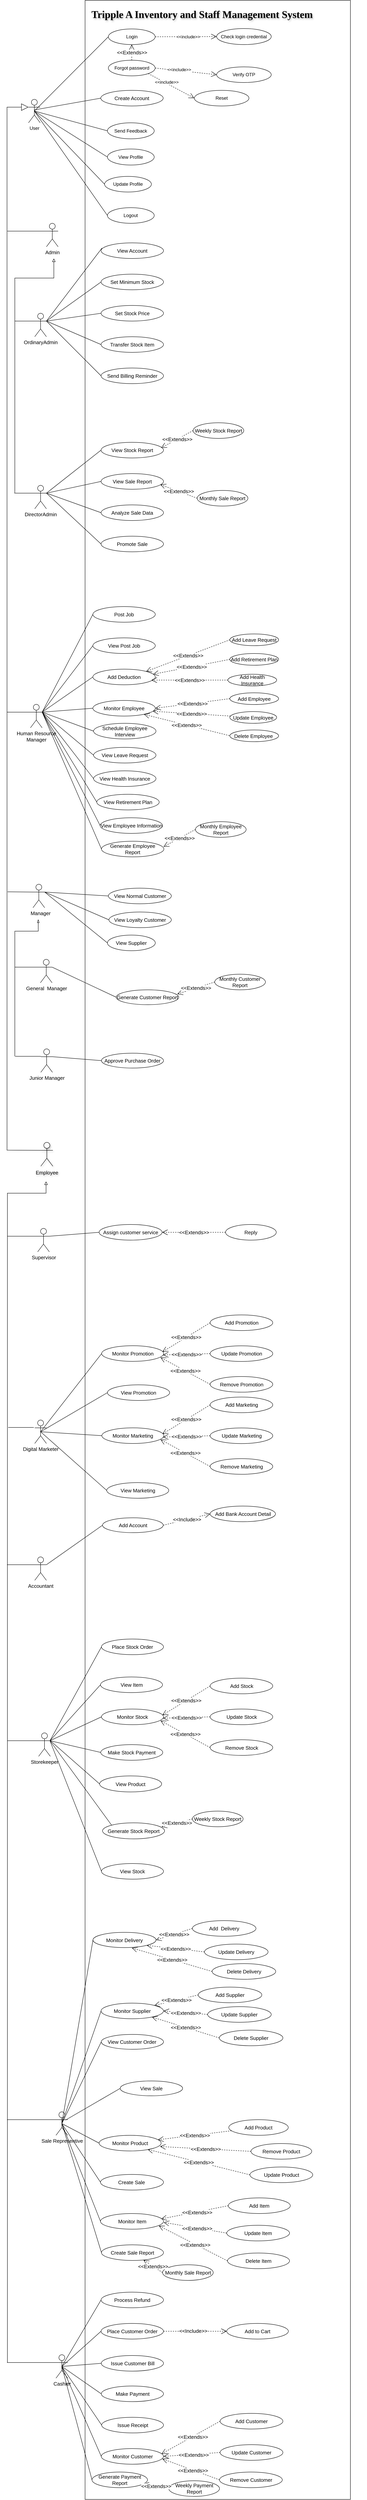 <mxfile version="20.7.4" type="device"><diagram id="lB-N7Xtf3AgbdorQ_ed0" name="Page-1"><mxGraphModel dx="1963" dy="519" grid="1" gridSize="10" guides="1" tooltips="1" connect="1" arrows="1" fold="1" page="1" pageScale="1" pageWidth="1169" pageHeight="1654" math="0" shadow="0"><root><mxCell id="0"/><mxCell id="1" parent="0"/><mxCell id="4qUrtpPWqZdMTuD9IG6r-46" value="" style="html=1;whiteSpace=wrap;movable=0;resizable=0;rotatable=0;deletable=0;editable=0;locked=1;connectable=0;" parent="1" vertex="1"><mxGeometry x="-890" y="110" width="680" height="6390" as="geometry"/></mxCell><mxCell id="wLiaxWM9D0PMg9Sw5X5J-7" value="Set Minimum Stock" style="ellipse;whiteSpace=wrap;html=1;fontSize=13;" parent="1" vertex="1"><mxGeometry x="-849" y="810" width="160" height="40" as="geometry"/></mxCell><mxCell id="wLiaxWM9D0PMg9Sw5X5J-15" value="Transfer Stock Item" style="ellipse;whiteSpace=wrap;html=1;fontSize=13;" parent="1" vertex="1"><mxGeometry x="-849" y="970" width="160" height="40" as="geometry"/></mxCell><mxCell id="wLiaxWM9D0PMg9Sw5X5J-16" value="Set Stock Price" style="ellipse;whiteSpace=wrap;html=1;fontSize=13;" parent="1" vertex="1"><mxGeometry x="-849" y="890" width="160" height="40" as="geometry"/></mxCell><mxCell id="wLiaxWM9D0PMg9Sw5X5J-19" value="Send Billing Reminder" style="ellipse;whiteSpace=wrap;html=1;fontSize=13;" parent="1" vertex="1"><mxGeometry x="-849" y="1050" width="160" height="40" as="geometry"/></mxCell><mxCell id="wLiaxWM9D0PMg9Sw5X5J-24" value="View Account" style="ellipse;whiteSpace=wrap;html=1;fontSize=13;" parent="1" vertex="1"><mxGeometry x="-849" y="730" width="160" height="40" as="geometry"/></mxCell><mxCell id="wLiaxWM9D0PMg9Sw5X5J-26" value="View Stock Report" style="ellipse;whiteSpace=wrap;html=1;fontSize=13;" parent="1" vertex="1"><mxGeometry x="-849" y="1240" width="160" height="40" as="geometry"/></mxCell><mxCell id="wLiaxWM9D0PMg9Sw5X5J-28" value="Analyze Sale Data" style="ellipse;whiteSpace=wrap;html=1;fontSize=13;" parent="1" vertex="1"><mxGeometry x="-849" y="1400" width="160" height="40" as="geometry"/></mxCell><mxCell id="wLiaxWM9D0PMg9Sw5X5J-30" value="Promote Sale" style="ellipse;whiteSpace=wrap;html=1;fontSize=13;" parent="1" vertex="1"><mxGeometry x="-849" y="1480" width="160" height="40" as="geometry"/></mxCell><mxCell id="wLiaxWM9D0PMg9Sw5X5J-31" value="View Sale Report" style="ellipse;whiteSpace=wrap;html=1;fontSize=13;" parent="1" vertex="1"><mxGeometry x="-849" y="1320" width="160" height="40" as="geometry"/></mxCell><mxCell id="wLiaxWM9D0PMg9Sw5X5J-33" value="Add Deduction" style="ellipse;whiteSpace=wrap;html=1;flipV=1;fontSize=13;" parent="1" vertex="1"><mxGeometry x="-870" y="1820" width="160" height="40" as="geometry"/></mxCell><mxCell id="wLiaxWM9D0PMg9Sw5X5J-34" value="Add Leave Request" style="ellipse;whiteSpace=wrap;html=1;fontSize=13;" parent="1" vertex="1"><mxGeometry x="-519" y="1730" width="125" height="30" as="geometry"/></mxCell><mxCell id="wLiaxWM9D0PMg9Sw5X5J-35" value="Add Health Insurance" style="ellipse;whiteSpace=wrap;html=1;fontSize=13;" parent="1" vertex="1"><mxGeometry x="-524" y="1833" width="125" height="30" as="geometry"/></mxCell><mxCell id="wLiaxWM9D0PMg9Sw5X5J-36" value="Add Retirement Plan" style="ellipse;whiteSpace=wrap;html=1;fontSize=13;" parent="1" vertex="1"><mxGeometry x="-519" y="1780" width="125" height="30" as="geometry"/></mxCell><mxCell id="wLiaxWM9D0PMg9Sw5X5J-43" value="Monitor Employee" style="ellipse;whiteSpace=wrap;html=1;flipV=1;fontSize=13;" parent="1" vertex="1"><mxGeometry x="-870" y="1900" width="160" height="40" as="geometry"/></mxCell><mxCell id="wLiaxWM9D0PMg9Sw5X5J-44" value="Delete Employee&amp;nbsp;" style="ellipse;whiteSpace=wrap;html=1;fontSize=13;" parent="1" vertex="1"><mxGeometry x="-519" y="1975.5" width="125" height="30" as="geometry"/></mxCell><mxCell id="wLiaxWM9D0PMg9Sw5X5J-45" value="Add Employee" style="ellipse;whiteSpace=wrap;html=1;fontSize=13;" parent="1" vertex="1"><mxGeometry x="-519" y="1880.5" width="125" height="30" as="geometry"/></mxCell><mxCell id="wLiaxWM9D0PMg9Sw5X5J-46" value="Update Employee" style="ellipse;whiteSpace=wrap;html=1;fontSize=13;" parent="1" vertex="1"><mxGeometry x="-519" y="1928.5" width="120" height="30" as="geometry"/></mxCell><mxCell id="wLiaxWM9D0PMg9Sw5X5J-53" value="Schedule Employee Interview" style="ellipse;whiteSpace=wrap;html=1;flipV=1;fontSize=13;" parent="1" vertex="1"><mxGeometry x="-868.25" y="1958.5" width="160" height="40" as="geometry"/></mxCell><mxCell id="wLiaxWM9D0PMg9Sw5X5J-54" value="Assign customer service" style="ellipse;whiteSpace=wrap;html=1;strokeWidth=1;fontSize=13;" parent="1" vertex="1"><mxGeometry x="-854" y="3240" width="161.5" height="40" as="geometry"/></mxCell><mxCell id="wLiaxWM9D0PMg9Sw5X5J-55" value="Reply" style="ellipse;whiteSpace=wrap;html=1;strokeWidth=1;fontSize=13;" parent="1" vertex="1"><mxGeometry x="-530" y="3240" width="130" height="40" as="geometry"/></mxCell><mxCell id="wLiaxWM9D0PMg9Sw5X5J-57" value="Monitor Promotion" style="ellipse;whiteSpace=wrap;html=1;strokeWidth=1;fontSize=13;" parent="1" vertex="1"><mxGeometry x="-847.5" y="3550" width="159" height="40" as="geometry"/></mxCell><mxCell id="wLiaxWM9D0PMg9Sw5X5J-58" value="Add Account" style="ellipse;whiteSpace=wrap;html=1;strokeWidth=1;fontSize=13;" parent="1" vertex="1"><mxGeometry x="-845.25" y="3990" width="155.5" height="38" as="geometry"/></mxCell><mxCell id="wLiaxWM9D0PMg9Sw5X5J-59" value="Add Bank Account Detail" style="ellipse;whiteSpace=wrap;html=1;strokeWidth=1;fontSize=13;" parent="1" vertex="1"><mxGeometry x="-569.5" y="3960" width="167.5" height="40" as="geometry"/></mxCell><mxCell id="wLiaxWM9D0PMg9Sw5X5J-74" value="Monitor Stock" style="ellipse;whiteSpace=wrap;html=1;strokeWidth=1;fontSize=13;" parent="1" vertex="1"><mxGeometry x="-848" y="4479" width="159" height="40" as="geometry"/></mxCell><mxCell id="wLiaxWM9D0PMg9Sw5X5J-87" value="Monitor Product" style="ellipse;whiteSpace=wrap;html=1;strokeWidth=1;fontSize=13;" parent="1" vertex="1"><mxGeometry x="-854" y="5569" width="159" height="40" as="geometry"/></mxCell><mxCell id="wLiaxWM9D0PMg9Sw5X5J-88" value="Remove Product" style="ellipse;whiteSpace=wrap;html=1;strokeWidth=1;fontSize=13;" parent="1" vertex="1"><mxGeometry x="-464.87" y="5590" width="155.75" height="40" as="geometry"/></mxCell><mxCell id="wLiaxWM9D0PMg9Sw5X5J-89" value="Update Product" style="ellipse;whiteSpace=wrap;html=1;strokeWidth=1;fontSize=13;" parent="1" vertex="1"><mxGeometry x="-467.5" y="5650" width="161" height="40" as="geometry"/></mxCell><mxCell id="wLiaxWM9D0PMg9Sw5X5J-90" value="Add Product" style="ellipse;whiteSpace=wrap;html=1;strokeWidth=1;fontSize=13;" parent="1" vertex="1"><mxGeometry x="-521.75" y="5529" width="152.5" height="40" as="geometry"/></mxCell><mxCell id="wLiaxWM9D0PMg9Sw5X5J-97" value="Create Sale&amp;nbsp;" style="ellipse;whiteSpace=wrap;html=1;strokeWidth=1;fontSize=13;" parent="1" vertex="1"><mxGeometry x="-850.5" y="5669" width="161.5" height="40" as="geometry"/></mxCell><mxCell id="wLiaxWM9D0PMg9Sw5X5J-98" value="Create Sale Report" style="ellipse;whiteSpace=wrap;html=1;strokeWidth=1;fontSize=13;" parent="1" vertex="1"><mxGeometry x="-848" y="5849" width="159" height="40" as="geometry"/></mxCell><mxCell id="wLiaxWM9D0PMg9Sw5X5J-100" value="Post Job" style="ellipse;whiteSpace=wrap;html=1;flipV=1;fontSize=13;" parent="1" vertex="1"><mxGeometry x="-870" y="1660" width="160" height="40" as="geometry"/></mxCell><mxCell id="wLiaxWM9D0PMg9Sw5X5J-101" value="Add Stock" style="ellipse;whiteSpace=wrap;html=1;strokeWidth=1;fontSize=13;" parent="1" vertex="1"><mxGeometry x="-569.5" y="4400" width="160.5" height="40" as="geometry"/></mxCell><mxCell id="wLiaxWM9D0PMg9Sw5X5J-102" value="Update Stock" style="ellipse;whiteSpace=wrap;html=1;strokeWidth=1;fontSize=13;" parent="1" vertex="1"><mxGeometry x="-569.5" y="4479" width="160.5" height="40" as="geometry"/></mxCell><mxCell id="wLiaxWM9D0PMg9Sw5X5J-103" value="Remove Stock" style="ellipse;whiteSpace=wrap;html=1;strokeWidth=1;fontSize=13;" parent="1" vertex="1"><mxGeometry x="-569.5" y="4557.55" width="160.5" height="40" as="geometry"/></mxCell><mxCell id="wLiaxWM9D0PMg9Sw5X5J-108" value="Monitor Delivery" style="ellipse;whiteSpace=wrap;html=1;strokeWidth=1;fontSize=13;" parent="1" vertex="1"><mxGeometry x="-869.75" y="5050" width="161.5" height="39" as="geometry"/></mxCell><mxCell id="wLiaxWM9D0PMg9Sw5X5J-109" value="View Leave Request" style="ellipse;whiteSpace=wrap;html=1;flipV=1;fontSize=13;" parent="1" vertex="1"><mxGeometry x="-868.25" y="2020" width="160" height="40" as="geometry"/></mxCell><mxCell id="wLiaxWM9D0PMg9Sw5X5J-110" value="View Health Insurance" style="ellipse;whiteSpace=wrap;html=1;flipV=1;fontSize=13;" parent="1" vertex="1"><mxGeometry x="-868.25" y="2080" width="160" height="40" as="geometry"/></mxCell><mxCell id="wLiaxWM9D0PMg9Sw5X5J-111" value="View Retirement Plan" style="ellipse;whiteSpace=wrap;html=1;flipV=1;fontSize=13;" parent="1" vertex="1"><mxGeometry x="-860" y="2140" width="160" height="40" as="geometry"/></mxCell><mxCell id="wLiaxWM9D0PMg9Sw5X5J-112" value="View Post Job" style="ellipse;whiteSpace=wrap;html=1;flipV=1;fontSize=13;" parent="1" vertex="1"><mxGeometry x="-870" y="1740" width="160" height="40" as="geometry"/></mxCell><mxCell id="wLiaxWM9D0PMg9Sw5X5J-114" value="View Employee Information" style="ellipse;whiteSpace=wrap;html=1;flipV=1;fontSize=13;" parent="1" vertex="1"><mxGeometry x="-851.38" y="2200" width="160" height="40" as="geometry"/></mxCell><mxCell id="wLiaxWM9D0PMg9Sw5X5J-115" value="View Promotion" style="ellipse;whiteSpace=wrap;html=1;strokeWidth=1;fontSize=13;" parent="1" vertex="1"><mxGeometry x="-832.75" y="3650" width="159.5" height="40" as="geometry"/></mxCell><mxCell id="wLiaxWM9D0PMg9Sw5X5J-116" value="View Marketing" style="ellipse;whiteSpace=wrap;html=1;strokeWidth=1;fontSize=13;" parent="1" vertex="1"><mxGeometry x="-834.5" y="3900" width="159" height="40" as="geometry"/></mxCell><mxCell id="wLiaxWM9D0PMg9Sw5X5J-118" value="View Customer Order&amp;nbsp;" style="ellipse;whiteSpace=wrap;html=1;strokeWidth=1;fontSize=13;" parent="1" vertex="1"><mxGeometry x="-848.5" y="5311" width="159.5" height="38" as="geometry"/></mxCell><mxCell id="wLiaxWM9D0PMg9Sw5X5J-119" value="View Sale" style="ellipse;whiteSpace=wrap;html=1;strokeWidth=1;fontSize=13;" parent="1" vertex="1"><mxGeometry x="-800" y="5430" width="160" height="38" as="geometry"/></mxCell><mxCell id="wLiaxWM9D0PMg9Sw5X5J-122" value="View Item" style="ellipse;whiteSpace=wrap;html=1;strokeWidth=1;fontSize=13;" parent="1" vertex="1"><mxGeometry x="-850.5" y="4397" width="159" height="40" as="geometry"/></mxCell><mxCell id="wLiaxWM9D0PMg9Sw5X5J-123" value="View Product" style="ellipse;whiteSpace=wrap;html=1;strokeWidth=1;fontSize=13;" parent="1" vertex="1"><mxGeometry x="-852.75" y="4650" width="159" height="41" as="geometry"/></mxCell><mxCell id="wLiaxWM9D0PMg9Sw5X5J-125" value="Monitor Item" style="ellipse;whiteSpace=wrap;html=1;strokeWidth=1;fontSize=13;" parent="1" vertex="1"><mxGeometry x="-850.5" y="5769" width="161.5" height="40" as="geometry"/></mxCell><mxCell id="wLiaxWM9D0PMg9Sw5X5J-126" value="Add Item" style="ellipse;whiteSpace=wrap;html=1;strokeWidth=1;fontSize=13;" parent="1" vertex="1"><mxGeometry x="-523" y="5729" width="159" height="40" as="geometry"/></mxCell><mxCell id="wLiaxWM9D0PMg9Sw5X5J-128" value="Delete Item" style="ellipse;whiteSpace=wrap;html=1;strokeWidth=1;fontSize=13;" parent="1" vertex="1"><mxGeometry x="-525" y="5870" width="159" height="40" as="geometry"/></mxCell><mxCell id="wLiaxWM9D0PMg9Sw5X5J-130" value="Update Item" style="ellipse;whiteSpace=wrap;html=1;strokeWidth=1;fontSize=13;" parent="1" vertex="1"><mxGeometry x="-527" y="5799" width="161" height="40" as="geometry"/></mxCell><mxCell id="wLiaxWM9D0PMg9Sw5X5J-137" value="Make Payment" style="ellipse;whiteSpace=wrap;html=1;strokeWidth=1;fontSize=13;" parent="1" vertex="1"><mxGeometry x="-848.5" y="6210" width="159.5" height="40" as="geometry"/></mxCell><mxCell id="wLiaxWM9D0PMg9Sw5X5J-287" value="Approve Purchase Order" style="ellipse;whiteSpace=wrap;html=1;strokeWidth=1;fontSize=13;" parent="1" vertex="1"><mxGeometry x="-848" y="2802" width="159" height="38" as="geometry"/></mxCell><mxCell id="wLiaxWM9D0PMg9Sw5X5J-290" value="Make Stock Payment" style="ellipse;whiteSpace=wrap;html=1;strokeWidth=1;fontSize=13;" parent="1" vertex="1"><mxGeometry x="-849.87" y="4570" width="159" height="40" as="geometry"/></mxCell><mxCell id="wLiaxWM9D0PMg9Sw5X5J-291" value="" style="endArrow=none;html=1;rounded=0;entryX=0;entryY=0.5;entryDx=0;entryDy=0;fontSize=13;" parent="1" target="wLiaxWM9D0PMg9Sw5X5J-290" edge="1"><mxGeometry width="50" height="50" relative="1" as="geometry"><mxPoint x="-980" y="4560" as="sourcePoint"/><mxPoint x="-564.5" y="4547" as="targetPoint"/></mxGeometry></mxCell><mxCell id="wLiaxWM9D0PMg9Sw5X5J-138" value="&lt;font face=&quot;Times New Roman&quot; style=&quot;font-size: 26px;&quot;&gt;&lt;b style=&quot;font-size: 26px;&quot;&gt;Tripple A Inventory and Staff Management System&lt;/b&gt;&lt;/font&gt;" style="text;strokeColor=none;align=center;fillColor=none;html=1;verticalAlign=middle;whiteSpace=wrap;rounded=0;strokeWidth=3;shadow=1;textShadow=1;swimlaneLine=0;fontSize=26;spacing=3;spacingTop=1;comic=0;backgroundOutline=0;metaEdit=0;fixDash=1;snapToPoint=0;" parent="1" vertex="1"><mxGeometry x="-1004.99" y="130" width="830" height="30" as="geometry"/></mxCell><mxCell id="wLiaxWM9D0PMg9Sw5X5J-139" value="OrdinaryAdmin" style="shape=umlActor;verticalLabelPosition=bottom;verticalAlign=top;html=1;outlineConnect=0;fontSize=13;" parent="1" vertex="1"><mxGeometry x="-1019" y="910" width="30" height="60" as="geometry"/></mxCell><mxCell id="wLiaxWM9D0PMg9Sw5X5J-142" value="" style="endArrow=none;html=1;rounded=0;exitX=1;exitY=0.333;exitDx=0;exitDy=0;exitPerimeter=0;entryX=0;entryY=0.5;entryDx=0;entryDy=0;fontSize=13;" parent="1" source="wLiaxWM9D0PMg9Sw5X5J-139" target="wLiaxWM9D0PMg9Sw5X5J-7" edge="1"><mxGeometry width="50" height="50" relative="1" as="geometry"><mxPoint x="-679" y="1000" as="sourcePoint"/><mxPoint x="-629" y="950" as="targetPoint"/></mxGeometry></mxCell><mxCell id="wLiaxWM9D0PMg9Sw5X5J-144" value="" style="endArrow=none;html=1;rounded=0;entryX=0;entryY=0.5;entryDx=0;entryDy=0;exitX=1;exitY=0.333;exitDx=0;exitDy=0;exitPerimeter=0;fontSize=13;" parent="1" source="wLiaxWM9D0PMg9Sw5X5J-139" target="wLiaxWM9D0PMg9Sw5X5J-15" edge="1"><mxGeometry width="50" height="50" relative="1" as="geometry"><mxPoint x="-779" y="930" as="sourcePoint"/><mxPoint x="-679" y="970" as="targetPoint"/></mxGeometry></mxCell><mxCell id="wLiaxWM9D0PMg9Sw5X5J-145" value="" style="endArrow=none;html=1;rounded=0;exitX=1;exitY=0.333;exitDx=0;exitDy=0;exitPerimeter=0;entryX=0;entryY=0.5;entryDx=0;entryDy=0;fontSize=13;" parent="1" source="wLiaxWM9D0PMg9Sw5X5J-139" target="wLiaxWM9D0PMg9Sw5X5J-16" edge="1"><mxGeometry width="50" height="50" relative="1" as="geometry"><mxPoint x="-579" y="1040" as="sourcePoint"/><mxPoint x="-529" y="990" as="targetPoint"/></mxGeometry></mxCell><mxCell id="wLiaxWM9D0PMg9Sw5X5J-147" value="DirectorAdmin" style="shape=umlActor;verticalLabelPosition=bottom;verticalAlign=top;html=1;outlineConnect=0;fontSize=13;" parent="1" vertex="1"><mxGeometry x="-1019" y="1350" width="30" height="60" as="geometry"/></mxCell><mxCell id="wLiaxWM9D0PMg9Sw5X5J-149" value="" style="endArrow=none;html=1;rounded=0;exitX=1;exitY=0.333;exitDx=0;exitDy=0;exitPerimeter=0;entryX=0;entryY=0.5;entryDx=0;entryDy=0;fontSize=13;" parent="1" source="wLiaxWM9D0PMg9Sw5X5J-147" target="wLiaxWM9D0PMg9Sw5X5J-26" edge="1"><mxGeometry width="50" height="50" relative="1" as="geometry"><mxPoint x="-719" y="1470" as="sourcePoint"/><mxPoint x="-669" y="1420" as="targetPoint"/></mxGeometry></mxCell><mxCell id="wLiaxWM9D0PMg9Sw5X5J-151" value="" style="endArrow=none;html=1;rounded=0;entryX=0;entryY=0.5;entryDx=0;entryDy=0;exitX=1;exitY=0.333;exitDx=0;exitDy=0;exitPerimeter=0;fontSize=13;" parent="1" source="wLiaxWM9D0PMg9Sw5X5J-147" target="wLiaxWM9D0PMg9Sw5X5J-28" edge="1"><mxGeometry width="50" height="50" relative="1" as="geometry"><mxPoint x="-779" y="1370" as="sourcePoint"/><mxPoint x="-719" y="1550" as="targetPoint"/></mxGeometry></mxCell><mxCell id="wLiaxWM9D0PMg9Sw5X5J-153" value="" style="endArrow=none;html=1;rounded=0;entryX=0;entryY=0.5;entryDx=0;entryDy=0;exitX=1;exitY=0.333;exitDx=0;exitDy=0;exitPerimeter=0;fontSize=13;" parent="1" source="wLiaxWM9D0PMg9Sw5X5J-147" target="wLiaxWM9D0PMg9Sw5X5J-30" edge="1"><mxGeometry width="50" height="50" relative="1" as="geometry"><mxPoint x="-779" y="1370" as="sourcePoint"/><mxPoint x="-679" y="1610" as="targetPoint"/></mxGeometry></mxCell><mxCell id="wLiaxWM9D0PMg9Sw5X5J-155" value="Human Resource &lt;br style=&quot;font-size: 13px;&quot;&gt;Manager" style="shape=umlActor;verticalLabelPosition=bottom;verticalAlign=top;html=1;outlineConnect=0;fontSize=13;" parent="1" vertex="1"><mxGeometry x="-1030" y="1910" width="30" height="60" as="geometry"/></mxCell><mxCell id="wLiaxWM9D0PMg9Sw5X5J-158" value="" style="endArrow=none;html=1;rounded=0;exitX=1;exitY=0.333;exitDx=0;exitDy=0;exitPerimeter=0;entryX=0;entryY=0.5;entryDx=0;entryDy=0;fontSize=13;" parent="1" source="wLiaxWM9D0PMg9Sw5X5J-155" target="wLiaxWM9D0PMg9Sw5X5J-33" edge="1"><mxGeometry width="50" height="50" relative="1" as="geometry"><mxPoint x="-740" y="1810" as="sourcePoint"/><mxPoint x="-690" y="1760" as="targetPoint"/></mxGeometry></mxCell><mxCell id="wLiaxWM9D0PMg9Sw5X5J-160" value="" style="endArrow=none;html=1;rounded=0;entryX=0;entryY=0.5;entryDx=0;entryDy=0;exitX=1;exitY=0.333;exitDx=0;exitDy=0;exitPerimeter=0;fontSize=13;" parent="1" source="wLiaxWM9D0PMg9Sw5X5J-155" target="wLiaxWM9D0PMg9Sw5X5J-43" edge="1"><mxGeometry width="50" height="50" relative="1" as="geometry"><mxPoint x="-790" y="1640" as="sourcePoint"/><mxPoint x="-670" y="1910" as="targetPoint"/></mxGeometry></mxCell><mxCell id="wLiaxWM9D0PMg9Sw5X5J-161" value="" style="endArrow=none;html=1;rounded=0;exitX=0;exitY=0.5;exitDx=0;exitDy=0;entryX=1;entryY=0.333;entryDx=0;entryDy=0;entryPerimeter=0;fontSize=13;" parent="1" source="wLiaxWM9D0PMg9Sw5X5J-53" target="wLiaxWM9D0PMg9Sw5X5J-155" edge="1"><mxGeometry width="50" height="50" relative="1" as="geometry"><mxPoint x="-790" y="2020" as="sourcePoint"/><mxPoint x="-790" y="1640" as="targetPoint"/></mxGeometry></mxCell><mxCell id="wLiaxWM9D0PMg9Sw5X5J-162" value="Supervisor" style="shape=umlActor;verticalLabelPosition=bottom;verticalAlign=top;html=1;outlineConnect=0;strokeWidth=1;fontSize=13;" parent="1" vertex="1"><mxGeometry x="-1011.5" y="3250" width="30" height="60" as="geometry"/></mxCell><mxCell id="wLiaxWM9D0PMg9Sw5X5J-166" value="" style="endArrow=none;html=1;rounded=0;entryX=0;entryY=0.5;entryDx=0;entryDy=0;exitX=1;exitY=0.333;exitDx=0;exitDy=0;exitPerimeter=0;strokeWidth=1;fontSize=13;" parent="1" source="wLiaxWM9D0PMg9Sw5X5J-162" target="wLiaxWM9D0PMg9Sw5X5J-54" edge="1"><mxGeometry width="50" height="50" relative="1" as="geometry"><mxPoint x="-877" y="3274" as="sourcePoint"/><mxPoint x="-767" y="3554" as="targetPoint"/></mxGeometry></mxCell><mxCell id="wLiaxWM9D0PMg9Sw5X5J-168" value="Digital Marketer" style="shape=umlActor;verticalLabelPosition=bottom;verticalAlign=top;html=1;outlineConnect=0;strokeWidth=1;fontSize=13;" parent="1" vertex="1"><mxGeometry x="-1019" y="3740" width="30" height="60" as="geometry"/></mxCell><mxCell id="wLiaxWM9D0PMg9Sw5X5J-169" value="" style="endArrow=none;html=1;rounded=0;entryX=0;entryY=0.5;entryDx=0;entryDy=0;exitX=0.5;exitY=0.5;exitDx=0;exitDy=0;exitPerimeter=0;strokeWidth=1;fontSize=13;" parent="1" source="wLiaxWM9D0PMg9Sw5X5J-168" target="wLiaxWM9D0PMg9Sw5X5J-57" edge="1"><mxGeometry width="50" height="50" relative="1" as="geometry"><mxPoint x="-865" y="3812" as="sourcePoint"/><mxPoint x="-815" y="3762" as="targetPoint"/></mxGeometry></mxCell><mxCell id="wLiaxWM9D0PMg9Sw5X5J-170" value="" style="endArrow=none;html=1;rounded=0;entryX=0;entryY=0.5;entryDx=0;entryDy=0;exitX=0.5;exitY=0.5;exitDx=0;exitDy=0;exitPerimeter=0;strokeWidth=1;fontSize=13;" parent="1" source="wLiaxWM9D0PMg9Sw5X5J-168" target="wLiaxWM9D0PMg9Sw5X5J-235" edge="1"><mxGeometry width="50" height="50" relative="1" as="geometry"><mxPoint x="-955" y="3702" as="sourcePoint"/><mxPoint x="-875" y="3792" as="targetPoint"/></mxGeometry></mxCell><mxCell id="wLiaxWM9D0PMg9Sw5X5J-171" value="Accountant" style="shape=umlActor;verticalLabelPosition=bottom;verticalAlign=top;html=1;outlineConnect=0;strokeWidth=1;fontSize=13;" parent="1" vertex="1"><mxGeometry x="-1019" y="4090" width="30" height="60" as="geometry"/></mxCell><mxCell id="wLiaxWM9D0PMg9Sw5X5J-173" value="" style="endArrow=none;html=1;rounded=0;entryX=0;entryY=0.5;entryDx=0;entryDy=0;exitX=1;exitY=0.333;exitDx=0;exitDy=0;exitPerimeter=0;strokeWidth=1;fontSize=13;" parent="1" source="wLiaxWM9D0PMg9Sw5X5J-171" target="wLiaxWM9D0PMg9Sw5X5J-58" edge="1"><mxGeometry width="50" height="50" relative="1" as="geometry"><mxPoint x="-793.5" y="4165" as="sourcePoint"/><mxPoint x="-743.5" y="4115" as="targetPoint"/></mxGeometry></mxCell><mxCell id="wLiaxWM9D0PMg9Sw5X5J-174" value="Storekeeper" style="shape=umlActor;verticalLabelPosition=bottom;verticalAlign=top;html=1;outlineConnect=0;strokeWidth=1;fontSize=13;" parent="1" vertex="1"><mxGeometry x="-1009" y="4540" width="30" height="60" as="geometry"/></mxCell><mxCell id="wLiaxWM9D0PMg9Sw5X5J-175" value="" style="endArrow=none;html=1;rounded=0;entryX=0;entryY=0.5;entryDx=0;entryDy=0;strokeWidth=1;fontSize=13;" parent="1" target="wLiaxWM9D0PMg9Sw5X5J-74" edge="1"><mxGeometry width="50" height="50" relative="1" as="geometry"><mxPoint x="-980" y="4560" as="sourcePoint"/><mxPoint x="-853.5" y="4605" as="targetPoint"/></mxGeometry></mxCell><mxCell id="wLiaxWM9D0PMg9Sw5X5J-179" value="" style="endArrow=none;html=1;rounded=0;exitX=0;exitY=0;exitDx=0;exitDy=0;strokeWidth=1;fontSize=13;" parent="1" source="wLiaxWM9D0PMg9Sw5X5J-237" edge="1"><mxGeometry width="50" height="50" relative="1" as="geometry"><mxPoint x="-913.5" y="4825" as="sourcePoint"/><mxPoint x="-980" y="4560" as="targetPoint"/></mxGeometry></mxCell><mxCell id="wLiaxWM9D0PMg9Sw5X5J-180" value="Sale Representive" style="shape=umlActor;verticalLabelPosition=bottom;verticalAlign=top;html=1;outlineConnect=0;strokeWidth=1;fontSize=13;" parent="1" vertex="1"><mxGeometry x="-964.5" y="5509" width="30" height="60" as="geometry"/></mxCell><mxCell id="wLiaxWM9D0PMg9Sw5X5J-182" value="" style="endArrow=none;html=1;rounded=0;entryX=0;entryY=0.5;entryDx=0;entryDy=0;exitX=0.5;exitY=0.5;exitDx=0;exitDy=0;exitPerimeter=0;strokeWidth=1;fontSize=13;" parent="1" source="wLiaxWM9D0PMg9Sw5X5J-180" target="wLiaxWM9D0PMg9Sw5X5J-87" edge="1"><mxGeometry width="50" height="50" relative="1" as="geometry"><mxPoint x="-827.5" y="5285" as="sourcePoint"/><mxPoint x="-727.5" y="5475" as="targetPoint"/></mxGeometry></mxCell><mxCell id="wLiaxWM9D0PMg9Sw5X5J-183" value="" style="endArrow=none;html=1;rounded=0;entryX=0;entryY=0.5;entryDx=0;entryDy=0;exitX=0.5;exitY=0.5;exitDx=0;exitDy=0;exitPerimeter=0;strokeWidth=1;fontSize=13;" parent="1" source="wLiaxWM9D0PMg9Sw5X5J-180" target="wLiaxWM9D0PMg9Sw5X5J-97" edge="1"><mxGeometry width="50" height="50" relative="1" as="geometry"><mxPoint x="-787.5" y="5715" as="sourcePoint"/><mxPoint x="-737.5" y="5665" as="targetPoint"/></mxGeometry></mxCell><mxCell id="wLiaxWM9D0PMg9Sw5X5J-184" value="" style="endArrow=none;html=1;rounded=0;strokeWidth=1;exitX=0;exitY=0.5;exitDx=0;exitDy=0;entryX=0.5;entryY=0.5;entryDx=0;entryDy=0;entryPerimeter=0;fontSize=13;" parent="1" source="wLiaxWM9D0PMg9Sw5X5J-98" target="wLiaxWM9D0PMg9Sw5X5J-180" edge="1"><mxGeometry width="50" height="50" relative="1" as="geometry"><mxPoint x="-894.5" y="5895" as="sourcePoint"/><mxPoint x="-864.5" y="5495" as="targetPoint"/><Array as="points"/></mxGeometry></mxCell><mxCell id="wLiaxWM9D0PMg9Sw5X5J-185" value="Cashier" style="shape=umlActor;verticalLabelPosition=bottom;verticalAlign=top;html=1;outlineConnect=0;strokeWidth=1;fontSize=13;" parent="1" vertex="1"><mxGeometry x="-964.5" y="6130" width="30" height="60" as="geometry"/></mxCell><mxCell id="wLiaxWM9D0PMg9Sw5X5J-186" value="" style="endArrow=none;html=1;rounded=0;entryX=0;entryY=0.5;entryDx=0;entryDy=0;exitX=0.5;exitY=0.5;exitDx=0;exitDy=0;exitPerimeter=0;strokeWidth=1;fontSize=13;" parent="1" source="wLiaxWM9D0PMg9Sw5X5J-185" target="wLiaxWM9D0PMg9Sw5X5J-240" edge="1"><mxGeometry width="50" height="50" relative="1" as="geometry"><mxPoint x="-860.5" y="6275" as="sourcePoint"/><mxPoint x="-810.5" y="6225" as="targetPoint"/></mxGeometry></mxCell><mxCell id="wLiaxWM9D0PMg9Sw5X5J-187" value="" style="endArrow=none;html=1;rounded=0;exitX=0;exitY=0.5;exitDx=0;exitDy=0;strokeWidth=1;entryX=0.5;entryY=0.5;entryDx=0;entryDy=0;entryPerimeter=0;fontSize=13;" parent="1" source="wLiaxWM9D0PMg9Sw5X5J-256" target="wLiaxWM9D0PMg9Sw5X5J-185" edge="1"><mxGeometry width="50" height="50" relative="1" as="geometry"><mxPoint x="-880.5" y="6285" as="sourcePoint"/><mxPoint x="-840.5" y="6145" as="targetPoint"/></mxGeometry></mxCell><mxCell id="wLiaxWM9D0PMg9Sw5X5J-188" value="" style="endArrow=none;html=1;rounded=0;entryX=0;entryY=0.5;entryDx=0;entryDy=0;strokeWidth=1;exitX=0.5;exitY=0.5;exitDx=0;exitDy=0;exitPerimeter=0;fontSize=13;" parent="1" source="wLiaxWM9D0PMg9Sw5X5J-185" target="wLiaxWM9D0PMg9Sw5X5J-245" edge="1"><mxGeometry width="50" height="50" relative="1" as="geometry"><mxPoint x="-840.5" y="6142.948" as="sourcePoint"/><mxPoint x="-770.5" y="6655" as="targetPoint"/></mxGeometry></mxCell><mxCell id="wLiaxWM9D0PMg9Sw5X5J-189" value="" style="endArrow=none;html=1;rounded=0;entryX=0;entryY=0.5;entryDx=0;entryDy=0;exitX=0.5;exitY=0.5;exitDx=0;exitDy=0;exitPerimeter=0;strokeWidth=1;fontSize=13;" parent="1" source="wLiaxWM9D0PMg9Sw5X5J-185" target="wLiaxWM9D0PMg9Sw5X5J-246" edge="1"><mxGeometry width="50" height="50" relative="1" as="geometry"><mxPoint x="-840.5" y="6139.872" as="sourcePoint"/><mxPoint x="-710.5" y="6705" as="targetPoint"/></mxGeometry></mxCell><mxCell id="wLiaxWM9D0PMg9Sw5X5J-191" value="" style="endArrow=none;html=1;rounded=0;exitX=1;exitY=0.333;exitDx=0;exitDy=0;exitPerimeter=0;entryX=0;entryY=0.5;entryDx=0;entryDy=0;fontSize=13;" parent="1" source="wLiaxWM9D0PMg9Sw5X5J-155" target="wLiaxWM9D0PMg9Sw5X5J-100" edge="1"><mxGeometry width="50" height="50" relative="1" as="geometry"><mxPoint x="-720" y="1630" as="sourcePoint"/><mxPoint x="-670" y="1580" as="targetPoint"/></mxGeometry></mxCell><mxCell id="wLiaxWM9D0PMg9Sw5X5J-194" value="" style="endArrow=none;html=1;rounded=0;entryX=0;entryY=0.5;entryDx=0;entryDy=0;exitX=0.5;exitY=0.5;exitDx=0;exitDy=0;exitPerimeter=0;strokeWidth=1;fontSize=13;" parent="1" source="wLiaxWM9D0PMg9Sw5X5J-180" target="wLiaxWM9D0PMg9Sw5X5J-108" edge="1"><mxGeometry width="50" height="50" relative="1" as="geometry"><mxPoint x="-827.5" y="5285" as="sourcePoint"/><mxPoint x="-747.5" y="5225" as="targetPoint"/></mxGeometry></mxCell><mxCell id="wLiaxWM9D0PMg9Sw5X5J-195" value="" style="endArrow=none;html=1;rounded=0;exitX=0;exitY=0.5;exitDx=0;exitDy=0;entryX=0.5;entryY=0.5;entryDx=0;entryDy=0;entryPerimeter=0;strokeWidth=1;fontSize=13;" parent="1" source="wLiaxWM9D0PMg9Sw5X5J-125" target="wLiaxWM9D0PMg9Sw5X5J-180" edge="1"><mxGeometry width="50" height="50" relative="1" as="geometry"><mxPoint x="-824.5" y="5805" as="sourcePoint"/><mxPoint x="-864.5" y="5495" as="targetPoint"/><Array as="points"/></mxGeometry></mxCell><mxCell id="wLiaxWM9D0PMg9Sw5X5J-196" value="Monitor Supplier" style="ellipse;whiteSpace=wrap;html=1;strokeWidth=1;fontSize=13;" parent="1" vertex="1"><mxGeometry x="-849" y="5231" width="160" height="40" as="geometry"/></mxCell><mxCell id="wLiaxWM9D0PMg9Sw5X5J-197" value="" style="endArrow=none;html=1;rounded=0;entryX=0;entryY=0.5;entryDx=0;entryDy=0;exitX=0.5;exitY=0.5;exitDx=0;exitDy=0;exitPerimeter=0;strokeWidth=1;fontSize=13;" parent="1" source="wLiaxWM9D0PMg9Sw5X5J-180" target="wLiaxWM9D0PMg9Sw5X5J-196" edge="1"><mxGeometry width="50" height="50" relative="1" as="geometry"><mxPoint x="-827.5" y="5285" as="sourcePoint"/><mxPoint x="-707.5" y="5275" as="targetPoint"/></mxGeometry></mxCell><mxCell id="wLiaxWM9D0PMg9Sw5X5J-198" value="" style="endArrow=none;html=1;rounded=0;entryX=0;entryY=0.5;entryDx=0;entryDy=0;fontSize=13;exitX=1;exitY=0.333;exitDx=0;exitDy=0;exitPerimeter=0;" parent="1" source="wLiaxWM9D0PMg9Sw5X5J-259" target="wLiaxWM9D0PMg9Sw5X5J-226" edge="1"><mxGeometry width="50" height="50" relative="1" as="geometry"><mxPoint x="-978.5" y="2575.667" as="sourcePoint"/><mxPoint x="-694.5" y="2728" as="targetPoint"/></mxGeometry></mxCell><mxCell id="wLiaxWM9D0PMg9Sw5X5J-199" value="" style="endArrow=none;html=1;rounded=0;entryX=0;entryY=0.5;entryDx=0;entryDy=0;strokeWidth=1;fontSize=13;" parent="1" target="wLiaxWM9D0PMg9Sw5X5J-239" edge="1"><mxGeometry width="50" height="50" relative="1" as="geometry"><mxPoint x="-980" y="4560" as="sourcePoint"/><mxPoint x="-813.5" y="4435" as="targetPoint"/></mxGeometry></mxCell><mxCell id="wLiaxWM9D0PMg9Sw5X5J-200" value="" style="endArrow=none;html=1;rounded=0;entryX=0;entryY=0.5;entryDx=0;entryDy=0;exitX=1;exitY=0.333;exitDx=0;exitDy=0;exitPerimeter=0;fontSize=13;" parent="1" source="wLiaxWM9D0PMg9Sw5X5J-147" target="wLiaxWM9D0PMg9Sw5X5J-31" edge="1"><mxGeometry width="50" height="50" relative="1" as="geometry"><mxPoint x="-779" y="1370" as="sourcePoint"/><mxPoint x="-869" y="1370" as="targetPoint"/></mxGeometry></mxCell><mxCell id="wLiaxWM9D0PMg9Sw5X5J-201" value="" style="endArrow=none;html=1;rounded=0;exitX=0;exitY=0.5;exitDx=0;exitDy=0;entryX=1;entryY=0.333;entryDx=0;entryDy=0;entryPerimeter=0;fontSize=13;" parent="1" source="wLiaxWM9D0PMg9Sw5X5J-109" target="wLiaxWM9D0PMg9Sw5X5J-155" edge="1"><mxGeometry width="50" height="50" relative="1" as="geometry"><mxPoint x="-770" y="2010" as="sourcePoint"/><mxPoint x="-790" y="1638.667" as="targetPoint"/><Array as="points"/></mxGeometry></mxCell><mxCell id="wLiaxWM9D0PMg9Sw5X5J-202" value="" style="endArrow=none;html=1;rounded=0;exitX=0;exitY=0.5;exitDx=0;exitDy=0;entryX=1;entryY=0.333;entryDx=0;entryDy=0;entryPerimeter=0;fontSize=13;" parent="1" source="wLiaxWM9D0PMg9Sw5X5J-110" target="wLiaxWM9D0PMg9Sw5X5J-155" edge="1"><mxGeometry width="50" height="50" relative="1" as="geometry"><mxPoint x="-740" y="2040" as="sourcePoint"/><mxPoint x="-790" y="1622" as="targetPoint"/></mxGeometry></mxCell><mxCell id="wLiaxWM9D0PMg9Sw5X5J-203" value="" style="endArrow=none;html=1;rounded=0;exitX=0;exitY=0.5;exitDx=0;exitDy=0;entryX=1;entryY=0.333;entryDx=0;entryDy=0;entryPerimeter=0;fontSize=13;" parent="1" source="wLiaxWM9D0PMg9Sw5X5J-111" target="wLiaxWM9D0PMg9Sw5X5J-155" edge="1"><mxGeometry width="50" height="50" relative="1" as="geometry"><mxPoint x="-790" y="2140" as="sourcePoint"/><mxPoint x="-790" y="1638" as="targetPoint"/><Array as="points"/></mxGeometry></mxCell><mxCell id="wLiaxWM9D0PMg9Sw5X5J-205" value="" style="endArrow=none;html=1;rounded=0;entryX=0;entryY=0.5;entryDx=0;entryDy=0;exitX=1;exitY=0.333;exitDx=0;exitDy=0;exitPerimeter=0;fontSize=13;" parent="1" source="wLiaxWM9D0PMg9Sw5X5J-155" target="wLiaxWM9D0PMg9Sw5X5J-114" edge="1"><mxGeometry width="50" height="50" relative="1" as="geometry"><mxPoint x="-790" y="1638.667" as="sourcePoint"/><mxPoint x="-700" y="2240" as="targetPoint"/><Array as="points"/></mxGeometry></mxCell><mxCell id="wLiaxWM9D0PMg9Sw5X5J-206" value="" style="endArrow=none;html=1;rounded=0;entryX=0;entryY=0.5;entryDx=0;entryDy=0;exitX=1;exitY=0.333;exitDx=0;exitDy=0;exitPerimeter=0;fontSize=13;" parent="1" source="4qUrtpPWqZdMTuD9IG6r-45" target="wLiaxWM9D0PMg9Sw5X5J-227" edge="1"><mxGeometry width="50" height="50" relative="1" as="geometry"><mxPoint x="-978.5" y="2575.667" as="sourcePoint"/><mxPoint x="-654.5" y="2698" as="targetPoint"/></mxGeometry></mxCell><mxCell id="wLiaxWM9D0PMg9Sw5X5J-207" value="" style="endArrow=none;html=1;rounded=0;entryX=0;entryY=0.5;entryDx=0;entryDy=0;exitX=0.5;exitY=0.5;exitDx=0;exitDy=0;exitPerimeter=0;strokeWidth=1;fontSize=13;" parent="1" source="wLiaxWM9D0PMg9Sw5X5J-168" target="wLiaxWM9D0PMg9Sw5X5J-115" edge="1"><mxGeometry width="50" height="50" relative="1" as="geometry"><mxPoint x="-955" y="3702" as="sourcePoint"/><mxPoint x="-825" y="3692" as="targetPoint"/></mxGeometry></mxCell><mxCell id="wLiaxWM9D0PMg9Sw5X5J-208" value="" style="endArrow=none;html=1;rounded=0;exitX=0.5;exitY=0.5;exitDx=0;exitDy=0;exitPerimeter=0;entryX=0;entryY=0.5;entryDx=0;entryDy=0;strokeWidth=1;fontSize=13;" parent="1" source="wLiaxWM9D0PMg9Sw5X5J-168" target="wLiaxWM9D0PMg9Sw5X5J-116" edge="1"><mxGeometry width="50" height="50" relative="1" as="geometry"><mxPoint x="-765" y="3722" as="sourcePoint"/><mxPoint x="-715" y="3672" as="targetPoint"/></mxGeometry></mxCell><mxCell id="wLiaxWM9D0PMg9Sw5X5J-211" value="" style="endArrow=none;html=1;rounded=0;entryX=0;entryY=0.5;entryDx=0;entryDy=0;strokeWidth=1;fontSize=13;" parent="1" target="wLiaxWM9D0PMg9Sw5X5J-238" edge="1"><mxGeometry width="50" height="50" relative="1" as="geometry"><mxPoint x="-980" y="4560" as="sourcePoint"/><mxPoint x="-803.5" y="4825" as="targetPoint"/></mxGeometry></mxCell><mxCell id="wLiaxWM9D0PMg9Sw5X5J-212" value="" style="endArrow=none;html=1;rounded=0;exitX=0.5;exitY=0.5;exitDx=0;exitDy=0;exitPerimeter=0;entryX=0;entryY=0.5;entryDx=0;entryDy=0;strokeWidth=1;fontSize=13;" parent="1" source="wLiaxWM9D0PMg9Sw5X5J-180" target="wLiaxWM9D0PMg9Sw5X5J-118" edge="1"><mxGeometry width="50" height="50" relative="1" as="geometry"><mxPoint x="-717.5" y="5355" as="sourcePoint"/><mxPoint x="-667.5" y="5305" as="targetPoint"/></mxGeometry></mxCell><mxCell id="wLiaxWM9D0PMg9Sw5X5J-213" value="" style="endArrow=none;html=1;rounded=0;entryX=0;entryY=0.5;entryDx=0;entryDy=0;strokeWidth=1;fontSize=13;" parent="1" target="wLiaxWM9D0PMg9Sw5X5J-119" edge="1"><mxGeometry width="50" height="50" relative="1" as="geometry"><mxPoint x="-940" y="5530" as="sourcePoint"/><mxPoint x="-927.5" y="5335" as="targetPoint"/></mxGeometry></mxCell><mxCell id="wLiaxWM9D0PMg9Sw5X5J-218" value="" style="endArrow=none;html=1;rounded=0;exitX=0;exitY=0.5;exitDx=0;exitDy=0;entryX=1;entryY=0.333;entryDx=0;entryDy=0;entryPerimeter=0;fontSize=13;" parent="1" source="wLiaxWM9D0PMg9Sw5X5J-231" target="4qUrtpPWqZdMTuD9IG6r-45" edge="1"><mxGeometry width="50" height="50" relative="1" as="geometry"><mxPoint x="-694.5" y="2838" as="sourcePoint"/><mxPoint x="-978.5" y="2575.667" as="targetPoint"/></mxGeometry></mxCell><mxCell id="wLiaxWM9D0PMg9Sw5X5J-220" value="" style="endArrow=none;html=1;rounded=0;entryX=0;entryY=0.5;entryDx=0;entryDy=0;strokeWidth=1;fontSize=13;" parent="1" target="wLiaxWM9D0PMg9Sw5X5J-122" edge="1"><mxGeometry width="50" height="50" relative="1" as="geometry"><mxPoint x="-980" y="4560" as="sourcePoint"/><mxPoint x="-873.5" y="4525" as="targetPoint"/></mxGeometry></mxCell><mxCell id="wLiaxWM9D0PMg9Sw5X5J-221" value="" style="endArrow=none;html=1;rounded=0;exitX=0;exitY=0.5;exitDx=0;exitDy=0;strokeWidth=1;entryX=1;entryY=0.333;entryDx=0;entryDy=0;entryPerimeter=0;fontSize=13;" parent="1" source="wLiaxWM9D0PMg9Sw5X5J-123" target="wLiaxWM9D0PMg9Sw5X5J-174" edge="1"><mxGeometry width="50" height="50" relative="1" as="geometry"><mxPoint x="-701.46" y="4703.34" as="sourcePoint"/><mxPoint x="-913.5" y="4485" as="targetPoint"/></mxGeometry></mxCell><mxCell id="wLiaxWM9D0PMg9Sw5X5J-222" value="" style="endArrow=none;html=1;rounded=0;entryX=0;entryY=0.5;entryDx=0;entryDy=0;exitX=1;exitY=0.333;exitDx=0;exitDy=0;exitPerimeter=0;fontSize=13;" parent="1" source="wLiaxWM9D0PMg9Sw5X5J-139" target="wLiaxWM9D0PMg9Sw5X5J-19" edge="1"><mxGeometry width="50" height="50" relative="1" as="geometry"><mxPoint x="-779" y="930" as="sourcePoint"/><mxPoint x="-579" y="930" as="targetPoint"/></mxGeometry></mxCell><mxCell id="wLiaxWM9D0PMg9Sw5X5J-223" value="Employee" style="shape=umlActor;verticalLabelPosition=bottom;verticalAlign=top;html=1;outlineConnect=0;align=center;movable=1;resizable=1;rotatable=1;deletable=1;editable=1;locked=0;connectable=1;fontSize=13;strokeWidth=1;shadow=1;textShadow=1;swimlaneLine=0;spacing=3;spacingTop=1;comic=0;backgroundOutline=0;metaEdit=0;fixDash=1;snapToPoint=0;" parent="1" vertex="1"><mxGeometry x="-1003.5" y="3030" width="31" height="61" as="geometry"/></mxCell><mxCell id="wLiaxWM9D0PMg9Sw5X5J-225" value="" style="endArrow=none;html=1;rounded=0;entryX=0;entryY=0.5;entryDx=0;entryDy=0;exitX=1;exitY=0.333;exitDx=0;exitDy=0;exitPerimeter=0;fontSize=13;" parent="1" source="4qUrtpPWqZdMTuD9IG6r-45" target="wLiaxWM9D0PMg9Sw5X5J-228" edge="1"><mxGeometry width="50" height="50" relative="1" as="geometry"><mxPoint x="-978.5" y="2575.667" as="sourcePoint"/><mxPoint x="-534.5" y="2668" as="targetPoint"/></mxGeometry></mxCell><mxCell id="wLiaxWM9D0PMg9Sw5X5J-226" value="Generate Customer Report" style="ellipse;whiteSpace=wrap;html=1;fontSize=13;" parent="1" vertex="1"><mxGeometry x="-810" y="2640" width="160" height="38" as="geometry"/></mxCell><mxCell id="wLiaxWM9D0PMg9Sw5X5J-227" value="View Normal Customer" style="ellipse;whiteSpace=wrap;html=1;fontSize=13;" parent="1" vertex="1"><mxGeometry x="-830.37" y="2380" width="161.5" height="40" as="geometry"/></mxCell><mxCell id="wLiaxWM9D0PMg9Sw5X5J-228" value="View Loyalty Customer" style="ellipse;whiteSpace=wrap;html=1;fontSize=13;" parent="1" vertex="1"><mxGeometry x="-828.87" y="2441" width="160" height="40" as="geometry"/></mxCell><mxCell id="wLiaxWM9D0PMg9Sw5X5J-231" value="View Supplier" style="ellipse;whiteSpace=wrap;html=1;fontSize=13;" parent="1" vertex="1"><mxGeometry x="-832.75" y="2500" width="122.75" height="40" as="geometry"/></mxCell><mxCell id="wLiaxWM9D0PMg9Sw5X5J-235" value="Monitor Marketing" style="ellipse;whiteSpace=wrap;html=1;strokeWidth=1;fontSize=13;" parent="1" vertex="1"><mxGeometry x="-847" y="3760" width="159" height="40" as="geometry"/></mxCell><mxCell id="wLiaxWM9D0PMg9Sw5X5J-237" value="Generate Stock Report" style="ellipse;whiteSpace=wrap;html=1;strokeWidth=1;fontSize=13;" parent="1" vertex="1"><mxGeometry x="-845.25" y="4770" width="159" height="41" as="geometry"/></mxCell><mxCell id="wLiaxWM9D0PMg9Sw5X5J-238" value="View Stock" style="ellipse;whiteSpace=wrap;html=1;strokeWidth=1;fontSize=13;" parent="1" vertex="1"><mxGeometry x="-848" y="4874" width="159" height="40" as="geometry"/></mxCell><mxCell id="wLiaxWM9D0PMg9Sw5X5J-239" value="Place Stock Order" style="ellipse;whiteSpace=wrap;html=1;strokeWidth=1;fontSize=13;" parent="1" vertex="1"><mxGeometry x="-848" y="4300" width="159" height="40" as="geometry"/></mxCell><mxCell id="wLiaxWM9D0PMg9Sw5X5J-240" value="Process Refund" style="ellipse;whiteSpace=wrap;html=1;strokeWidth=1;fontSize=13;" parent="1" vertex="1"><mxGeometry x="-849" y="5970" width="160" height="40" as="geometry"/></mxCell><mxCell id="wLiaxWM9D0PMg9Sw5X5J-241" value="Add to Cart" style="ellipse;whiteSpace=wrap;html=1;strokeWidth=1;fontSize=13;" parent="1" vertex="1"><mxGeometry x="-527" y="6050" width="158" height="40" as="geometry"/></mxCell><mxCell id="wLiaxWM9D0PMg9Sw5X5J-242" value="Issue Customer Bill" style="ellipse;whiteSpace=wrap;html=1;strokeWidth=1;fontSize=13;" parent="1" vertex="1"><mxGeometry x="-848.5" y="6132" width="159.5" height="40" as="geometry"/></mxCell><mxCell id="wLiaxWM9D0PMg9Sw5X5J-245" value="Issue Receipt" style="ellipse;whiteSpace=wrap;html=1;strokeWidth=1;fontSize=13;" parent="1" vertex="1"><mxGeometry x="-847.5" y="6290" width="158.5" height="40" as="geometry"/></mxCell><mxCell id="wLiaxWM9D0PMg9Sw5X5J-246" value="Monitor Customer" style="ellipse;whiteSpace=wrap;html=1;strokeWidth=1;fontSize=13;" parent="1" vertex="1"><mxGeometry x="-848.5" y="6370" width="159.5" height="40" as="geometry"/></mxCell><mxCell id="wLiaxWM9D0PMg9Sw5X5J-247" value="Add Customer" style="ellipse;whiteSpace=wrap;html=1;strokeWidth=1;fontSize=13;" parent="1" vertex="1"><mxGeometry x="-544" y="6280" width="161" height="40" as="geometry"/></mxCell><mxCell id="wLiaxWM9D0PMg9Sw5X5J-248" value="Update Customer" style="ellipse;whiteSpace=wrap;html=1;strokeWidth=1;fontSize=13;" parent="1" vertex="1"><mxGeometry x="-544" y="6360" width="161" height="40" as="geometry"/></mxCell><mxCell id="wLiaxWM9D0PMg9Sw5X5J-249" value="Remove Customer" style="ellipse;whiteSpace=wrap;html=1;strokeWidth=1;fontSize=13;" parent="1" vertex="1"><mxGeometry x="-545.5" y="6430" width="161" height="40" as="geometry"/></mxCell><mxCell id="wLiaxWM9D0PMg9Sw5X5J-256" value="Place Customer Order" style="ellipse;whiteSpace=wrap;html=1;strokeWidth=1;fontSize=13;" parent="1" vertex="1"><mxGeometry x="-849" y="6050" width="160" height="40" as="geometry"/></mxCell><mxCell id="wLiaxWM9D0PMg9Sw5X5J-259" value="General&amp;nbsp; Manager" style="shape=umlActor;verticalLabelPosition=bottom;verticalAlign=top;html=1;outlineConnect=0;strokeWidth=1;fontSize=13;" parent="1" vertex="1"><mxGeometry x="-1004.5" y="2562" width="30" height="60" as="geometry"/></mxCell><mxCell id="wLiaxWM9D0PMg9Sw5X5J-260" value="Junior Manager" style="shape=umlActor;verticalLabelPosition=bottom;verticalAlign=top;html=1;outlineConnect=0;strokeWidth=1;fontSize=13;" parent="1" vertex="1"><mxGeometry x="-1003.5" y="2791" width="30" height="60" as="geometry"/></mxCell><mxCell id="wLiaxWM9D0PMg9Sw5X5J-261" value="" style="endArrow=none;html=1;rounded=0;entryX=0;entryY=0.5;entryDx=0;entryDy=0;exitX=1;exitY=0.333;exitDx=0;exitDy=0;exitPerimeter=0;fontSize=13;" parent="1" source="wLiaxWM9D0PMg9Sw5X5J-155" target="wLiaxWM9D0PMg9Sw5X5J-112" edge="1"><mxGeometry width="50" height="50" relative="1" as="geometry"><mxPoint x="-790" y="1640" as="sourcePoint"/><mxPoint x="-560" y="1620" as="targetPoint"/></mxGeometry></mxCell><mxCell id="wLiaxWM9D0PMg9Sw5X5J-262" value="" style="endArrow=none;html=1;rounded=0;entryX=0.015;entryY=0.331;entryDx=0;entryDy=0;entryPerimeter=0;exitX=1;exitY=0.333;exitDx=0;exitDy=0;exitPerimeter=0;fontSize=13;" parent="1" source="wLiaxWM9D0PMg9Sw5X5J-139" target="wLiaxWM9D0PMg9Sw5X5J-24" edge="1"><mxGeometry width="50" height="50" relative="1" as="geometry"><mxPoint x="-779" y="930" as="sourcePoint"/><mxPoint x="-239" y="665" as="targetPoint"/><Array as="points"/></mxGeometry></mxCell><mxCell id="wLiaxWM9D0PMg9Sw5X5J-264" value="" style="endArrow=block;html=1;rounded=0;endFill=0;fontSize=13;" parent="1" edge="1"><mxGeometry width="50" height="50" relative="1" as="geometry"><mxPoint x="-1089" y="6150" as="sourcePoint"/><mxPoint x="-990" y="3130" as="targetPoint"/><Array as="points"><mxPoint x="-1089" y="6150"/><mxPoint x="-1089" y="3160"/><mxPoint x="-990" y="3160"/></Array></mxGeometry></mxCell><mxCell id="wLiaxWM9D0PMg9Sw5X5J-273" value="Admin" style="shape=umlActor;verticalLabelPosition=bottom;verticalAlign=top;html=1;fontSize=13;" parent="1" vertex="1"><mxGeometry x="-989" y="680" width="30" height="60" as="geometry"/></mxCell><mxCell id="wLiaxWM9D0PMg9Sw5X5J-274" value="" style="endArrow=block;html=1;rounded=0;endFill=0;fontSize=13;" parent="1" edge="1"><mxGeometry x="-1" y="331" width="50" height="50" relative="1" as="geometry"><mxPoint x="-1070" y="1370" as="sourcePoint"/><mxPoint x="-970" y="770" as="targetPoint"/><mxPoint x="306" y="330" as="offset"/><Array as="points"><mxPoint x="-1070" y="820"/><mxPoint x="-970" y="820"/></Array></mxGeometry></mxCell><mxCell id="wLiaxWM9D0PMg9Sw5X5J-275" value="" style="endArrow=none;html=1;rounded=0;endFill=0;fontSize=13;entryX=0;entryY=0.333;entryDx=0;entryDy=0;entryPerimeter=0;" parent="1" target="wLiaxWM9D0PMg9Sw5X5J-139" edge="1"><mxGeometry width="50" height="50" relative="1" as="geometry"><mxPoint x="-1070" y="930" as="sourcePoint"/><mxPoint x="-1030" y="930" as="targetPoint"/></mxGeometry></mxCell><mxCell id="wLiaxWM9D0PMg9Sw5X5J-276" value="" style="endArrow=none;html=1;rounded=0;entryX=0;entryY=0.333;entryDx=0;entryDy=0;entryPerimeter=0;endFill=0;fontSize=13;" parent="1" edge="1"><mxGeometry width="50" height="50" relative="1" as="geometry"><mxPoint x="-1071" y="1370" as="sourcePoint"/><mxPoint x="-1016" y="1370" as="targetPoint"/></mxGeometry></mxCell><mxCell id="wLiaxWM9D0PMg9Sw5X5J-280" value="" style="endArrow=blockThin;html=1;rounded=0;endFill=0;fontSize=13;" parent="1" edge="1"><mxGeometry width="50" height="50" relative="1" as="geometry"><mxPoint x="-1070" y="2810" as="sourcePoint"/><mxPoint x="-1010" y="2460" as="targetPoint"/><Array as="points"><mxPoint x="-1070" y="2490"/><mxPoint x="-1010" y="2490"/></Array></mxGeometry></mxCell><mxCell id="wLiaxWM9D0PMg9Sw5X5J-281" value="" style="endArrow=none;html=1;rounded=0;entryX=0;entryY=0.5;entryDx=0;entryDy=0;exitX=0.5;exitY=0.5;exitDx=0;exitDy=0;exitPerimeter=0;fontSize=13;" parent="1" source="wLiaxWM9D0PMg9Sw5X5J-185" target="wLiaxWM9D0PMg9Sw5X5J-137" edge="1"><mxGeometry width="50" height="50" relative="1" as="geometry"><mxPoint x="-934.5" y="6150" as="sourcePoint"/><mxPoint x="-864.5" y="6280" as="targetPoint"/></mxGeometry></mxCell><mxCell id="wLiaxWM9D0PMg9Sw5X5J-288" value="" style="endArrow=none;html=1;rounded=0;exitX=1;exitY=0.333;exitDx=0;exitDy=0;exitPerimeter=0;entryX=0;entryY=0.5;entryDx=0;entryDy=0;fontSize=13;" parent="1" source="wLiaxWM9D0PMg9Sw5X5J-260" target="wLiaxWM9D0PMg9Sw5X5J-287" edge="1"><mxGeometry width="50" height="50" relative="1" as="geometry"><mxPoint x="-914.5" y="2942" as="sourcePoint"/><mxPoint x="-864.5" y="2892" as="targetPoint"/></mxGeometry></mxCell><mxCell id="4qUrtpPWqZdMTuD9IG6r-17" value="&amp;lt;&amp;lt;Extends&amp;gt;&amp;gt;" style="endArrow=open;endSize=12;dashed=1;html=1;rounded=0;exitX=0;exitY=0.5;exitDx=0;exitDy=0;entryX=1;entryY=0.5;entryDx=0;entryDy=0;fontSize=13;" parent="1" source="wLiaxWM9D0PMg9Sw5X5J-55" target="wLiaxWM9D0PMg9Sw5X5J-54" edge="1"><mxGeometry width="160" relative="1" as="geometry"><mxPoint x="-612" y="3179" as="sourcePoint"/><mxPoint x="-751" y="3179" as="targetPoint"/></mxGeometry></mxCell><mxCell id="4qUrtpPWqZdMTuD9IG6r-19" value="&amp;lt;&amp;lt;Include&amp;gt;&amp;gt;" style="endArrow=open;endSize=12;dashed=1;html=1;rounded=0;exitX=1;exitY=0.5;exitDx=0;exitDy=0;entryX=0;entryY=0.5;entryDx=0;entryDy=0;fontSize=13;" parent="1" source="wLiaxWM9D0PMg9Sw5X5J-58" target="wLiaxWM9D0PMg9Sw5X5J-59" edge="1"><mxGeometry width="160" relative="1" as="geometry"><mxPoint x="-812.5" y="4035" as="sourcePoint"/><mxPoint x="-631.5" y="4130" as="targetPoint"/></mxGeometry></mxCell><mxCell id="4qUrtpPWqZdMTuD9IG6r-20" value="&amp;lt;&amp;lt;Extends&amp;gt;&amp;gt;" style="endArrow=open;endSize=12;dashed=1;html=1;rounded=0;exitX=0;exitY=0.5;exitDx=0;exitDy=0;entryX=0.983;entryY=0.389;entryDx=0;entryDy=0;entryPerimeter=0;fontSize=13;" parent="1" source="wLiaxWM9D0PMg9Sw5X5J-101" target="wLiaxWM9D0PMg9Sw5X5J-74" edge="1"><mxGeometry width="160" relative="1" as="geometry"><mxPoint x="-619.0" y="4410" as="sourcePoint"/><mxPoint x="-679" y="4500" as="targetPoint"/></mxGeometry></mxCell><mxCell id="4qUrtpPWqZdMTuD9IG6r-21" value="&amp;lt;&amp;lt;Extends&amp;gt;&amp;gt;" style="endArrow=open;endSize=12;dashed=1;html=1;rounded=0;exitX=0;exitY=0.5;exitDx=0;exitDy=0;entryX=0.99;entryY=0.584;entryDx=0;entryDy=0;entryPerimeter=0;fontSize=13;" parent="1" source="wLiaxWM9D0PMg9Sw5X5J-102" target="wLiaxWM9D0PMg9Sw5X5J-74" edge="1"><mxGeometry width="160" relative="1" as="geometry"><mxPoint x="-521.8" y="4454.44" as="sourcePoint"/><mxPoint x="-689.8" y="4519.44" as="targetPoint"/></mxGeometry></mxCell><mxCell id="4qUrtpPWqZdMTuD9IG6r-22" value="&amp;lt;&amp;lt;Extends&amp;gt;&amp;gt;" style="endArrow=open;endSize=12;dashed=1;html=1;rounded=0;exitX=0;exitY=0.5;exitDx=0;exitDy=0;entryX=0.951;entryY=0.741;entryDx=0;entryDy=0;entryPerimeter=0;fontSize=13;" parent="1" source="wLiaxWM9D0PMg9Sw5X5J-103" target="wLiaxWM9D0PMg9Sw5X5J-74" edge="1"><mxGeometry width="160" relative="1" as="geometry"><mxPoint x="-536.5" y="4523.64" as="sourcePoint"/><mxPoint x="-697.5" y="4518.64" as="targetPoint"/></mxGeometry></mxCell><mxCell id="4qUrtpPWqZdMTuD9IG6r-30" value="&amp;lt;&amp;lt;Extends&amp;gt;&amp;gt;" style="endArrow=open;endSize=12;dashed=1;html=1;rounded=0;entryX=0.926;entryY=0.78;entryDx=0;entryDy=0;entryPerimeter=0;exitX=0;exitY=0.5;exitDx=0;exitDy=0;fontSize=13;" parent="1" source="wLiaxWM9D0PMg9Sw5X5J-128" target="wLiaxWM9D0PMg9Sw5X5J-125" edge="1"><mxGeometry x="-0.063" y="1" width="160" relative="1" as="geometry"><mxPoint x="-509" y="5659" as="sourcePoint"/><mxPoint x="-439" y="5686" as="targetPoint"/><mxPoint as="offset"/></mxGeometry></mxCell><mxCell id="4qUrtpPWqZdMTuD9IG6r-31" value="&amp;lt;&amp;lt;Extends&amp;gt;&amp;gt;" style="endArrow=open;endSize=12;dashed=1;html=1;rounded=0;exitX=0;exitY=0.5;exitDx=0;exitDy=0;entryX=1.003;entryY=0.569;entryDx=0;entryDy=0;entryPerimeter=0;fontSize=13;" parent="1" source="wLiaxWM9D0PMg9Sw5X5J-130" target="wLiaxWM9D0PMg9Sw5X5J-125" edge="1"><mxGeometry x="-0.062" y="1" width="160" relative="1" as="geometry"><mxPoint x="-641.37" y="5682.5" as="sourcePoint"/><mxPoint x="-599" y="5809" as="targetPoint"/><mxPoint as="offset"/></mxGeometry></mxCell><mxCell id="4qUrtpPWqZdMTuD9IG6r-34" value="&amp;lt;&amp;lt;Extends&amp;gt;&amp;gt;" style="endArrow=open;endSize=12;dashed=1;html=1;rounded=0;exitX=0;exitY=0.5;exitDx=0;exitDy=0;entryX=0.964;entryY=0.344;entryDx=0;entryDy=0;entryPerimeter=0;fontSize=13;" parent="1" source="wLiaxWM9D0PMg9Sw5X5J-126" target="wLiaxWM9D0PMg9Sw5X5J-125" edge="1"><mxGeometry x="-0.062" y="1" width="160" relative="1" as="geometry"><mxPoint x="-667.5" y="5679" as="sourcePoint"/><mxPoint x="-569.5" y="5781" as="targetPoint"/><mxPoint as="offset"/></mxGeometry></mxCell><mxCell id="4qUrtpPWqZdMTuD9IG6r-38" value="" style="endArrow=none;html=1;rounded=0;exitX=0;exitY=0.5;exitDx=0;exitDy=0;strokeWidth=1;entryX=0.5;entryY=0.5;entryDx=0;entryDy=0;entryPerimeter=0;fontSize=13;" parent="1" source="wLiaxWM9D0PMg9Sw5X5J-242" target="wLiaxWM9D0PMg9Sw5X5J-185" edge="1"><mxGeometry width="50" height="50" relative="1" as="geometry"><mxPoint x="-847.5" y="6100" as="sourcePoint"/><mxPoint x="-932.5" y="6180" as="targetPoint"/></mxGeometry></mxCell><mxCell id="4qUrtpPWqZdMTuD9IG6r-40" value="&amp;lt;&amp;lt;Extends&amp;gt;&amp;gt;" style="endArrow=open;endSize=12;dashed=1;html=1;rounded=0;exitX=0;exitY=0.5;exitDx=0;exitDy=0;entryX=0.969;entryY=0.338;entryDx=0;entryDy=0;entryPerimeter=0;fontSize=13;" parent="1" source="wLiaxWM9D0PMg9Sw5X5J-247" target="wLiaxWM9D0PMg9Sw5X5J-246" edge="1"><mxGeometry x="-0.062" y="1" width="160" relative="1" as="geometry"><mxPoint x="-732.5" y="6430" as="sourcePoint"/><mxPoint x="-679" y="6460" as="targetPoint"/><mxPoint as="offset"/></mxGeometry></mxCell><mxCell id="4qUrtpPWqZdMTuD9IG6r-42" value="&amp;lt;&amp;lt;Include&amp;gt;&amp;gt;" style="endArrow=open;endSize=12;dashed=1;html=1;rounded=0;exitX=1;exitY=0.5;exitDx=0;exitDy=0;entryX=0;entryY=0.5;entryDx=0;entryDy=0;fontSize=13;" parent="1" source="wLiaxWM9D0PMg9Sw5X5J-256" target="wLiaxWM9D0PMg9Sw5X5J-241" edge="1"><mxGeometry x="-0.062" y="1" width="160" relative="1" as="geometry"><mxPoint x="-709" y="6150" as="sourcePoint"/><mxPoint x="-597" y="6120" as="targetPoint"/><mxPoint as="offset"/></mxGeometry></mxCell><mxCell id="4qUrtpPWqZdMTuD9IG6r-43" value="&amp;lt;&amp;lt;Extends&amp;gt;&amp;gt;" style="endArrow=open;endSize=12;dashed=1;html=1;rounded=0;exitX=0;exitY=0.5;exitDx=0;exitDy=0;entryX=0.981;entryY=0.656;entryDx=0;entryDy=0;entryPerimeter=0;fontSize=13;" parent="1" source="wLiaxWM9D0PMg9Sw5X5J-249" target="wLiaxWM9D0PMg9Sw5X5J-246" edge="1"><mxGeometry x="-0.062" y="1" width="160" relative="1" as="geometry"><mxPoint x="-543.5" y="6350" as="sourcePoint"/><mxPoint x="-688.5" y="6440" as="targetPoint"/><mxPoint as="offset"/></mxGeometry></mxCell><mxCell id="4qUrtpPWqZdMTuD9IG6r-44" value="&amp;lt;&amp;lt;Extends&amp;gt;&amp;gt;" style="endArrow=open;endSize=12;dashed=1;html=1;rounded=0;exitX=0;exitY=0.5;exitDx=0;exitDy=0;fontSize=13;" parent="1" source="wLiaxWM9D0PMg9Sw5X5J-248" edge="1"><mxGeometry x="-0.062" y="1" width="160" relative="1" as="geometry"><mxPoint x="-526.75" y="6453.76" as="sourcePoint"/><mxPoint x="-689" y="6390" as="targetPoint"/><mxPoint as="offset"/></mxGeometry></mxCell><mxCell id="4qUrtpPWqZdMTuD9IG6r-45" value="&amp;nbsp; Manager" style="shape=umlActor;verticalLabelPosition=bottom;verticalAlign=top;html=1;outlineConnect=0;strokeWidth=1;fontSize=13;" parent="1" vertex="1"><mxGeometry x="-1023.5" y="2370" width="30" height="60" as="geometry"/></mxCell><mxCell id="4qUrtpPWqZdMTuD9IG6r-47" value="User" style="shape=umlActor;verticalLabelPosition=bottom;verticalAlign=top;html=1;outlineConnect=0;movable=1;resizable=1;rotatable=1;deletable=1;editable=1;locked=0;connectable=1;" parent="1" vertex="1"><mxGeometry x="-1034.99" y="363" width="30" height="60" as="geometry"/></mxCell><mxCell id="4qUrtpPWqZdMTuD9IG6r-48" value="Login" style="ellipse;whiteSpace=wrap;html=1;movable=1;resizable=1;rotatable=1;deletable=1;editable=1;locked=0;connectable=1;" parent="1" vertex="1"><mxGeometry x="-830.37" y="183" width="120" height="40" as="geometry"/></mxCell><mxCell id="4qUrtpPWqZdMTuD9IG6r-49" value="Forgot password" style="ellipse;whiteSpace=wrap;html=1;movable=1;resizable=1;rotatable=1;deletable=1;editable=1;locked=0;connectable=1;" parent="1" vertex="1"><mxGeometry x="-830.37" y="263" width="120" height="40" as="geometry"/></mxCell><mxCell id="4qUrtpPWqZdMTuD9IG6r-50" value="Check login credential" style="ellipse;whiteSpace=wrap;html=1;movable=1;resizable=1;rotatable=1;deletable=1;editable=1;locked=0;connectable=1;" parent="1" vertex="1"><mxGeometry x="-552.86" y="182" width="140" height="41" as="geometry"/></mxCell><mxCell id="4qUrtpPWqZdMTuD9IG6r-51" value="" style="endArrow=none;html=1;rounded=0;entryX=0;entryY=0.5;entryDx=0;entryDy=0;exitX=0.5;exitY=0.5;exitDx=0;exitDy=0;exitPerimeter=0;movable=1;resizable=1;rotatable=1;deletable=1;editable=1;locked=0;connectable=1;" parent="1" source="4qUrtpPWqZdMTuD9IG6r-47" target="4qUrtpPWqZdMTuD9IG6r-48" edge="1"><mxGeometry width="50" height="50" relative="1" as="geometry"><mxPoint x="-1030.0" y="437" as="sourcePoint"/><mxPoint x="-980.0" y="387" as="targetPoint"/></mxGeometry></mxCell><mxCell id="4qUrtpPWqZdMTuD9IG6r-53" value="View Profile" style="ellipse;whiteSpace=wrap;html=1;movable=1;resizable=1;rotatable=1;deletable=1;editable=1;locked=0;connectable=1;" parent="1" vertex="1"><mxGeometry x="-832.75" y="490" width="120" height="41" as="geometry"/></mxCell><mxCell id="4qUrtpPWqZdMTuD9IG6r-54" value="Update Profile" style="ellipse;whiteSpace=wrap;html=1;movable=1;resizable=1;rotatable=1;deletable=1;editable=1;locked=0;connectable=1;" parent="1" vertex="1"><mxGeometry x="-840" y="560" width="120" height="40" as="geometry"/></mxCell><mxCell id="4qUrtpPWqZdMTuD9IG6r-55" value="Logout" style="ellipse;whiteSpace=wrap;html=1;movable=1;resizable=1;rotatable=1;deletable=1;editable=1;locked=0;connectable=1;" parent="1" vertex="1"><mxGeometry x="-832.75" y="640" width="120" height="40" as="geometry"/></mxCell><mxCell id="4qUrtpPWqZdMTuD9IG6r-56" value="" style="endArrow=none;html=1;rounded=0;entryX=0;entryY=0.5;entryDx=0;entryDy=0;exitX=0.5;exitY=0.5;exitDx=0;exitDy=0;exitPerimeter=0;movable=1;resizable=1;rotatable=1;deletable=1;editable=1;locked=0;connectable=1;" parent="1" source="4qUrtpPWqZdMTuD9IG6r-47" target="4qUrtpPWqZdMTuD9IG6r-53" edge="1"><mxGeometry width="50" height="50" relative="1" as="geometry"><mxPoint x="-1040.0" y="287" as="sourcePoint"/><mxPoint x="-880.0" y="392" as="targetPoint"/></mxGeometry></mxCell><mxCell id="4qUrtpPWqZdMTuD9IG6r-57" value="" style="endArrow=none;html=1;rounded=0;entryX=0;entryY=0.5;entryDx=0;entryDy=0;exitX=0.5;exitY=0.5;exitDx=0;exitDy=0;exitPerimeter=0;movable=1;resizable=1;rotatable=1;deletable=1;editable=1;locked=0;connectable=1;" parent="1" source="4qUrtpPWqZdMTuD9IG6r-47" target="4qUrtpPWqZdMTuD9IG6r-54" edge="1"><mxGeometry width="50" height="50" relative="1" as="geometry"><mxPoint x="-1040.0" y="287" as="sourcePoint"/><mxPoint x="-880.0" y="442" as="targetPoint"/></mxGeometry></mxCell><mxCell id="4qUrtpPWqZdMTuD9IG6r-58" value="" style="endArrow=none;html=1;rounded=0;entryX=0;entryY=0.5;entryDx=0;entryDy=0;exitX=0.5;exitY=0.5;exitDx=0;exitDy=0;exitPerimeter=0;movable=1;resizable=1;rotatable=1;deletable=1;editable=1;locked=0;connectable=1;" parent="1" source="4qUrtpPWqZdMTuD9IG6r-47" target="4qUrtpPWqZdMTuD9IG6r-55" edge="1"><mxGeometry width="50" height="50" relative="1" as="geometry"><mxPoint x="-1040.0" y="427" as="sourcePoint"/><mxPoint x="-880.0" y="482" as="targetPoint"/></mxGeometry></mxCell><mxCell id="4qUrtpPWqZdMTuD9IG6r-61" value="&amp;lt;&amp;lt;include&amp;gt;&amp;gt;" style="endArrow=open;endSize=12;dashed=1;html=1;rounded=0;entryX=0;entryY=0.5;entryDx=0;entryDy=0;exitX=1;exitY=0.5;exitDx=0;exitDy=0;" parent="1" source="4qUrtpPWqZdMTuD9IG6r-48" target="4qUrtpPWqZdMTuD9IG6r-50" edge="1"><mxGeometry x="0.068" width="160" relative="1" as="geometry"><mxPoint x="-760.0" y="262" as="sourcePoint"/><mxPoint x="-610.0" y="227" as="targetPoint"/><mxPoint as="offset"/></mxGeometry></mxCell><mxCell id="4qUrtpPWqZdMTuD9IG6r-62" value="Send Feedback" style="ellipse;whiteSpace=wrap;html=1;movable=1;resizable=1;rotatable=1;deletable=1;editable=1;locked=0;connectable=1;" parent="1" vertex="1"><mxGeometry x="-832.75" y="423" width="120" height="41" as="geometry"/></mxCell><mxCell id="4qUrtpPWqZdMTuD9IG6r-65" value="" style="endArrow=none;html=1;rounded=0;exitX=0.5;exitY=0.5;exitDx=0;exitDy=0;exitPerimeter=0;movable=1;resizable=1;rotatable=1;deletable=1;editable=1;locked=0;connectable=1;entryX=0;entryY=0.5;entryDx=0;entryDy=0;" parent="1" source="4qUrtpPWqZdMTuD9IG6r-47" target="4qUrtpPWqZdMTuD9IG6r-62" edge="1"><mxGeometry width="50" height="50" relative="1" as="geometry"><mxPoint x="-892.38" y="299.5" as="sourcePoint"/><mxPoint x="-798.38" y="543.5" as="targetPoint"/></mxGeometry></mxCell><mxCell id="4qUrtpPWqZdMTuD9IG6r-67" value="Verify OTP" style="ellipse;whiteSpace=wrap;html=1;movable=1;resizable=1;rotatable=1;deletable=1;editable=1;locked=0;connectable=1;" parent="1" vertex="1"><mxGeometry x="-552.86" y="280" width="140" height="40" as="geometry"/></mxCell><mxCell id="4qUrtpPWqZdMTuD9IG6r-68" value="&amp;lt;&amp;lt;include&amp;gt;&amp;gt;" style="endArrow=open;endSize=12;dashed=1;html=1;rounded=0;entryX=0;entryY=0.5;entryDx=0;entryDy=0;exitX=1;exitY=0.5;exitDx=0;exitDy=0;" parent="1" source="4qUrtpPWqZdMTuD9IG6r-49" target="4qUrtpPWqZdMTuD9IG6r-67" edge="1"><mxGeometry x="-0.231" y="3" width="160" relative="1" as="geometry"><mxPoint x="-714.92" y="266.728" as="sourcePoint"/><mxPoint x="-552.85" y="279.27" as="targetPoint"/><mxPoint as="offset"/></mxGeometry></mxCell><mxCell id="4qUrtpPWqZdMTuD9IG6r-70" value="" style="endArrow=block;endSize=16;endFill=0;html=1;rounded=0;exitX=0;exitY=0.333;exitDx=0;exitDy=0;exitPerimeter=0;entryX=0;entryY=0.333;entryDx=0;entryDy=0;entryPerimeter=0;" parent="1" source="wLiaxWM9D0PMg9Sw5X5J-223" target="4qUrtpPWqZdMTuD9IG6r-47" edge="1"><mxGeometry width="160" relative="1" as="geometry"><mxPoint x="-1020" y="3070" as="sourcePoint"/><mxPoint x="-1040" y="393" as="targetPoint"/><Array as="points"><mxPoint x="-1090" y="3050"/><mxPoint x="-1090" y="1930"/><mxPoint x="-1090" y="383"/></Array></mxGeometry></mxCell><mxCell id="4qUrtpPWqZdMTuD9IG6r-71" value="" style="endArrow=none;endFill=0;endSize=24;html=1;rounded=0;entryX=0;entryY=0.333;entryDx=0;entryDy=0;entryPerimeter=0;" parent="1" target="4qUrtpPWqZdMTuD9IG6r-45" edge="1"><mxGeometry width="160" relative="1" as="geometry"><mxPoint x="-1088.5" y="2389.41" as="sourcePoint"/><mxPoint x="-1040" y="2389" as="targetPoint"/></mxGeometry></mxCell><mxCell id="4qUrtpPWqZdMTuD9IG6r-72" value="" style="endArrow=none;html=1;rounded=0;fontSize=13;" parent="1" edge="1"><mxGeometry width="50" height="50" relative="1" as="geometry"><mxPoint x="-1089" y="700" as="sourcePoint"/><mxPoint x="-989" y="700" as="targetPoint"/></mxGeometry></mxCell><mxCell id="bDWe5OPlqDue6ZdS4uke-1" value="" style="endArrow=none;html=1;rounded=0;entryX=0;entryY=0.333;entryDx=0;entryDy=0;entryPerimeter=0;" parent="1" target="wLiaxWM9D0PMg9Sw5X5J-155" edge="1"><mxGeometry width="50" height="50" relative="1" as="geometry"><mxPoint x="-1090" y="1930" as="sourcePoint"/><mxPoint x="-1020" y="1860" as="targetPoint"/></mxGeometry></mxCell><mxCell id="bDWe5OPlqDue6ZdS4uke-2" value="" style="endArrow=none;html=1;rounded=0;entryX=0;entryY=0.333;entryDx=0;entryDy=0;entryPerimeter=0;endFill=0;fontSize=13;startArrow=none;startFill=0;" parent="1" target="wLiaxWM9D0PMg9Sw5X5J-259" edge="1"><mxGeometry width="50" height="50" relative="1" as="geometry"><mxPoint x="-1070" y="2582" as="sourcePoint"/><mxPoint x="-1006" y="1417" as="targetPoint"/></mxGeometry></mxCell><mxCell id="bDWe5OPlqDue6ZdS4uke-3" value="" style="endArrow=none;html=1;rounded=0;entryX=0;entryY=0.333;entryDx=0;entryDy=0;entryPerimeter=0;endFill=0;fontSize=13;" parent="1" edge="1"><mxGeometry width="50" height="50" relative="1" as="geometry"><mxPoint x="-1069" y="2810.0" as="sourcePoint"/><mxPoint x="-1003.5" y="2810.0" as="targetPoint"/></mxGeometry></mxCell><mxCell id="bDWe5OPlqDue6ZdS4uke-4" value="" style="endArrow=none;html=1;rounded=0;entryX=0;entryY=0.333;entryDx=0;entryDy=0;entryPerimeter=0;endFill=0;fontSize=13;" parent="1" target="wLiaxWM9D0PMg9Sw5X5J-162" edge="1"><mxGeometry width="50" height="50" relative="1" as="geometry"><mxPoint x="-1089" y="3270" as="sourcePoint"/><mxPoint x="-1023.5" y="3270" as="targetPoint"/></mxGeometry></mxCell><mxCell id="bDWe5OPlqDue6ZdS4uke-5" value="" style="endArrow=none;html=1;rounded=0;entryX=0;entryY=0.333;entryDx=0;entryDy=0;entryPerimeter=0;endFill=0;fontSize=13;" parent="1" edge="1"><mxGeometry width="50" height="50" relative="1" as="geometry"><mxPoint x="-1087" y="3759" as="sourcePoint"/><mxPoint x="-1021.5" y="3759" as="targetPoint"/></mxGeometry></mxCell><mxCell id="bDWe5OPlqDue6ZdS4uke-6" value="" style="endArrow=none;html=1;rounded=0;entryX=0;entryY=0.333;entryDx=0;entryDy=0;entryPerimeter=0;endFill=0;fontSize=13;" parent="1" edge="1"><mxGeometry width="50" height="50" relative="1" as="geometry"><mxPoint x="-1090" y="4110" as="sourcePoint"/><mxPoint x="-1018.5" y="4110" as="targetPoint"/></mxGeometry></mxCell><mxCell id="bDWe5OPlqDue6ZdS4uke-7" value="" style="endArrow=none;html=1;rounded=0;endFill=0;fontSize=13;entryX=0.3;entryY=0.333;entryDx=0;entryDy=0;entryPerimeter=0;" parent="1" target="wLiaxWM9D0PMg9Sw5X5J-174" edge="1"><mxGeometry width="50" height="50" relative="1" as="geometry"><mxPoint x="-1089" y="4560" as="sourcePoint"/><mxPoint x="-1010" y="4560" as="targetPoint"/></mxGeometry></mxCell><mxCell id="bDWe5OPlqDue6ZdS4uke-9" value="" style="endArrow=none;html=1;rounded=0;entryX=0;entryY=0.333;entryDx=0;entryDy=0;entryPerimeter=0;endFill=0;fontSize=13;" parent="1" target="wLiaxWM9D0PMg9Sw5X5J-180" edge="1"><mxGeometry width="50" height="50" relative="1" as="geometry"><mxPoint x="-1090" y="5529" as="sourcePoint"/><mxPoint x="-964.5" y="5510" as="targetPoint"/></mxGeometry></mxCell><mxCell id="bDWe5OPlqDue6ZdS4uke-10" value="" style="endArrow=none;html=1;rounded=0;entryX=0;entryY=0.333;entryDx=0;entryDy=0;entryPerimeter=0;endFill=0;fontSize=13;" parent="1" target="wLiaxWM9D0PMg9Sw5X5J-185" edge="1"><mxGeometry width="50" height="50" relative="1" as="geometry"><mxPoint x="-1090" y="6150" as="sourcePoint"/><mxPoint x="-934.5" y="6200" as="targetPoint"/></mxGeometry></mxCell><mxCell id="bDWe5OPlqDue6ZdS4uke-19" value="Monthly Customer Report" style="ellipse;whiteSpace=wrap;html=1;strokeWidth=1;fontSize=13;" parent="1" vertex="1"><mxGeometry x="-557.75" y="2600" width="130" height="40" as="geometry"/></mxCell><mxCell id="bDWe5OPlqDue6ZdS4uke-20" value="&amp;lt;&amp;lt;Extends&amp;gt;&amp;gt;" style="endArrow=open;endSize=12;dashed=1;html=1;rounded=0;exitX=0;exitY=0.5;exitDx=0;exitDy=0;entryX=0.977;entryY=0.284;entryDx=0;entryDy=0;fontSize=13;entryPerimeter=0;" parent="1" source="bDWe5OPlqDue6ZdS4uke-19" target="wLiaxWM9D0PMg9Sw5X5J-226" edge="1"><mxGeometry width="160" relative="1" as="geometry"><mxPoint x="-588.37" y="2429" as="sourcePoint"/><mxPoint x="-668.87" y="2510" as="targetPoint"/></mxGeometry></mxCell><mxCell id="bDWe5OPlqDue6ZdS4uke-21" value="Weekly Stock Report" style="ellipse;whiteSpace=wrap;html=1;strokeWidth=1;fontSize=13;" parent="1" vertex="1"><mxGeometry x="-615" y="4740" width="130" height="40" as="geometry"/></mxCell><mxCell id="bDWe5OPlqDue6ZdS4uke-22" value="&amp;lt;&amp;lt;Extends&amp;gt;&amp;gt;" style="endArrow=open;endSize=12;dashed=1;html=1;rounded=0;exitX=0;exitY=0.5;exitDx=0;exitDy=0;entryX=0.951;entryY=0.247;entryDx=0;entryDy=0;fontSize=13;entryPerimeter=0;" parent="1" source="bDWe5OPlqDue6ZdS4uke-21" target="wLiaxWM9D0PMg9Sw5X5J-237" edge="1"><mxGeometry width="160" relative="1" as="geometry"><mxPoint x="-608" y="4734" as="sourcePoint"/><mxPoint x="-688.5" y="4815" as="targetPoint"/></mxGeometry></mxCell><mxCell id="bDWe5OPlqDue6ZdS4uke-27" value="Monthly Sale Report" style="ellipse;whiteSpace=wrap;html=1;strokeWidth=1;fontSize=13;" parent="1" vertex="1"><mxGeometry x="-691.5" y="5900" width="130" height="40" as="geometry"/></mxCell><mxCell id="bDWe5OPlqDue6ZdS4uke-28" value="&amp;lt;&amp;lt;Extends&amp;gt;&amp;gt;" style="endArrow=open;endSize=12;dashed=1;html=1;rounded=0;exitX=0;exitY=0.5;exitDx=0;exitDy=0;fontSize=13;" parent="1" source="bDWe5OPlqDue6ZdS4uke-27" target="wLiaxWM9D0PMg9Sw5X5J-98" edge="1"><mxGeometry width="160" relative="1" as="geometry"><mxPoint x="-719.5" y="5879" as="sourcePoint"/><mxPoint x="-800" y="5960" as="targetPoint"/></mxGeometry></mxCell><mxCell id="bDWe5OPlqDue6ZdS4uke-29" value="Add&amp;nbsp; Delivery" style="ellipse;whiteSpace=wrap;html=1;strokeWidth=1;fontSize=13;" parent="1" vertex="1"><mxGeometry x="-615" y="5020" width="163" height="40" as="geometry"/></mxCell><mxCell id="bDWe5OPlqDue6ZdS4uke-31" value="Update Delivery" style="ellipse;whiteSpace=wrap;html=1;strokeWidth=1;fontSize=13;" parent="1" vertex="1"><mxGeometry x="-584" y="5080" width="163" height="40" as="geometry"/></mxCell><mxCell id="bDWe5OPlqDue6ZdS4uke-33" value="Delete Delivery" style="ellipse;whiteSpace=wrap;html=1;strokeWidth=1;fontSize=13;" parent="1" vertex="1"><mxGeometry x="-564.36" y="5130" width="163" height="40" as="geometry"/></mxCell><mxCell id="bDWe5OPlqDue6ZdS4uke-35" value="Add Supplier" style="ellipse;whiteSpace=wrap;html=1;strokeWidth=1;fontSize=13;" parent="1" vertex="1"><mxGeometry x="-600" y="5190" width="163" height="40" as="geometry"/></mxCell><mxCell id="bDWe5OPlqDue6ZdS4uke-37" value="Update Supplier" style="ellipse;whiteSpace=wrap;html=1;strokeWidth=1;fontSize=13;" parent="1" vertex="1"><mxGeometry x="-575.86" y="5240" width="163" height="40" as="geometry"/></mxCell><mxCell id="bDWe5OPlqDue6ZdS4uke-39" value="Delete Supplier" style="ellipse;whiteSpace=wrap;html=1;strokeWidth=1;fontSize=13;" parent="1" vertex="1"><mxGeometry x="-546" y="5300" width="163" height="40" as="geometry"/></mxCell><mxCell id="bDWe5OPlqDue6ZdS4uke-43" value="Add Promotion" style="ellipse;whiteSpace=wrap;html=1;strokeWidth=1;fontSize=13;" parent="1" vertex="1"><mxGeometry x="-569.5" y="3471.22" width="160.5" height="40" as="geometry"/></mxCell><mxCell id="bDWe5OPlqDue6ZdS4uke-44" value="Update Promotion" style="ellipse;whiteSpace=wrap;html=1;strokeWidth=1;fontSize=13;" parent="1" vertex="1"><mxGeometry x="-569.5" y="3550.22" width="160.5" height="40" as="geometry"/></mxCell><mxCell id="bDWe5OPlqDue6ZdS4uke-45" value="Remove Promotion" style="ellipse;whiteSpace=wrap;html=1;strokeWidth=1;fontSize=13;" parent="1" vertex="1"><mxGeometry x="-569.5" y="3628.77" width="160.5" height="40" as="geometry"/></mxCell><mxCell id="bDWe5OPlqDue6ZdS4uke-46" value="&amp;lt;&amp;lt;Extends&amp;gt;&amp;gt;" style="endArrow=open;endSize=12;dashed=1;html=1;rounded=0;exitX=0;exitY=0.5;exitDx=0;exitDy=0;entryX=0.983;entryY=0.389;entryDx=0;entryDy=0;entryPerimeter=0;fontSize=13;" parent="1" source="bDWe5OPlqDue6ZdS4uke-43" edge="1"><mxGeometry width="160" relative="1" as="geometry"><mxPoint x="-619.0" y="3481.22" as="sourcePoint"/><mxPoint x="-691.703" y="3565.78" as="targetPoint"/></mxGeometry></mxCell><mxCell id="bDWe5OPlqDue6ZdS4uke-47" value="&amp;lt;&amp;lt;Extends&amp;gt;&amp;gt;" style="endArrow=open;endSize=12;dashed=1;html=1;rounded=0;exitX=0;exitY=0.5;exitDx=0;exitDy=0;entryX=0.99;entryY=0.584;entryDx=0;entryDy=0;entryPerimeter=0;fontSize=13;" parent="1" source="bDWe5OPlqDue6ZdS4uke-44" edge="1"><mxGeometry width="160" relative="1" as="geometry"><mxPoint x="-521.8" y="3525.66" as="sourcePoint"/><mxPoint x="-690.59" y="3573.58" as="targetPoint"/></mxGeometry></mxCell><mxCell id="bDWe5OPlqDue6ZdS4uke-48" value="&amp;lt;&amp;lt;Extends&amp;gt;&amp;gt;" style="endArrow=open;endSize=12;dashed=1;html=1;rounded=0;exitX=0;exitY=0.5;exitDx=0;exitDy=0;entryX=0.951;entryY=0.741;entryDx=0;entryDy=0;entryPerimeter=0;fontSize=13;" parent="1" source="bDWe5OPlqDue6ZdS4uke-45" edge="1"><mxGeometry width="160" relative="1" as="geometry"><mxPoint x="-536.5" y="3594.86" as="sourcePoint"/><mxPoint x="-696.791" y="3579.86" as="targetPoint"/></mxGeometry></mxCell><mxCell id="bDWe5OPlqDue6ZdS4uke-49" value="Add Marketing" style="ellipse;whiteSpace=wrap;html=1;strokeWidth=1;fontSize=13;" parent="1" vertex="1"><mxGeometry x="-569.5" y="3681.23" width="160.5" height="40" as="geometry"/></mxCell><mxCell id="bDWe5OPlqDue6ZdS4uke-50" value="Update Marketing" style="ellipse;whiteSpace=wrap;html=1;strokeWidth=1;fontSize=13;" parent="1" vertex="1"><mxGeometry x="-569.5" y="3760.23" width="160.5" height="40" as="geometry"/></mxCell><mxCell id="bDWe5OPlqDue6ZdS4uke-51" value="Remove Marketing" style="ellipse;whiteSpace=wrap;html=1;strokeWidth=1;fontSize=13;" parent="1" vertex="1"><mxGeometry x="-569.5" y="3838.78" width="160.5" height="40" as="geometry"/></mxCell><mxCell id="bDWe5OPlqDue6ZdS4uke-52" value="&amp;lt;&amp;lt;Extends&amp;gt;&amp;gt;" style="endArrow=open;endSize=12;dashed=1;html=1;rounded=0;exitX=0;exitY=0.5;exitDx=0;exitDy=0;entryX=0.983;entryY=0.389;entryDx=0;entryDy=0;entryPerimeter=0;fontSize=13;" parent="1" source="bDWe5OPlqDue6ZdS4uke-49" edge="1"><mxGeometry width="160" relative="1" as="geometry"><mxPoint x="-619.0" y="3691.23" as="sourcePoint"/><mxPoint x="-691.703" y="3775.79" as="targetPoint"/></mxGeometry></mxCell><mxCell id="bDWe5OPlqDue6ZdS4uke-53" value="&amp;lt;&amp;lt;Extends&amp;gt;&amp;gt;" style="endArrow=open;endSize=12;dashed=1;html=1;rounded=0;exitX=0;exitY=0.5;exitDx=0;exitDy=0;entryX=0.99;entryY=0.584;entryDx=0;entryDy=0;entryPerimeter=0;fontSize=13;" parent="1" source="bDWe5OPlqDue6ZdS4uke-50" edge="1"><mxGeometry width="160" relative="1" as="geometry"><mxPoint x="-521.8" y="3735.67" as="sourcePoint"/><mxPoint x="-690.59" y="3783.59" as="targetPoint"/></mxGeometry></mxCell><mxCell id="bDWe5OPlqDue6ZdS4uke-54" value="&amp;lt;&amp;lt;Extends&amp;gt;&amp;gt;" style="endArrow=open;endSize=12;dashed=1;html=1;rounded=0;exitX=0;exitY=0.5;exitDx=0;exitDy=0;entryX=0.951;entryY=0.741;entryDx=0;entryDy=0;entryPerimeter=0;fontSize=13;" parent="1" source="bDWe5OPlqDue6ZdS4uke-51" edge="1"><mxGeometry width="160" relative="1" as="geometry"><mxPoint x="-536.5" y="3804.87" as="sourcePoint"/><mxPoint x="-696.791" y="3789.87" as="targetPoint"/></mxGeometry></mxCell><mxCell id="bDWe5OPlqDue6ZdS4uke-56" value="Reset" style="ellipse;whiteSpace=wrap;html=1;movable=1;resizable=1;rotatable=1;deletable=1;editable=1;locked=0;connectable=1;" parent="1" vertex="1"><mxGeometry x="-610" y="340" width="140" height="40" as="geometry"/></mxCell><mxCell id="bDWe5OPlqDue6ZdS4uke-57" value="&amp;lt;&amp;lt;include&amp;gt;&amp;gt;" style="endArrow=open;endSize=12;dashed=1;html=1;rounded=0;entryX=0;entryY=0.5;entryDx=0;entryDy=0;exitX=1;exitY=1;exitDx=0;exitDy=0;" parent="1" source="4qUrtpPWqZdMTuD9IG6r-49" target="bDWe5OPlqDue6ZdS4uke-56" edge="1"><mxGeometry x="-0.231" y="3" width="160" relative="1" as="geometry"><mxPoint x="-767.51" y="343" as="sourcePoint"/><mxPoint x="-609.99" y="339.27" as="targetPoint"/><mxPoint as="offset"/></mxGeometry></mxCell><mxCell id="bDWe5OPlqDue6ZdS4uke-58" value="Weekly Stock Report" style="ellipse;whiteSpace=wrap;html=1;strokeWidth=1;fontSize=13;" parent="1" vertex="1"><mxGeometry x="-613.21" y="1190" width="130" height="40" as="geometry"/></mxCell><mxCell id="bDWe5OPlqDue6ZdS4uke-59" value="&amp;lt;&amp;lt;Extends&amp;gt;&amp;gt;" style="endArrow=open;endSize=12;dashed=1;html=1;rounded=0;exitX=0;exitY=0.5;exitDx=0;exitDy=0;entryX=0.951;entryY=0.247;entryDx=0;entryDy=0;fontSize=13;entryPerimeter=0;" parent="1" source="bDWe5OPlqDue6ZdS4uke-58" edge="1"><mxGeometry width="160" relative="1" as="geometry"><mxPoint x="-606.21" y="1184" as="sourcePoint"/><mxPoint x="-695.001" y="1254.127" as="targetPoint"/></mxGeometry></mxCell><mxCell id="bDWe5OPlqDue6ZdS4uke-62" value="Monthly Sale Report" style="ellipse;whiteSpace=wrap;html=1;strokeWidth=1;fontSize=13;" parent="1" vertex="1"><mxGeometry x="-602.7" y="1363" width="130" height="40" as="geometry"/></mxCell><mxCell id="bDWe5OPlqDue6ZdS4uke-63" value="&amp;lt;&amp;lt;Extends&amp;gt;&amp;gt;" style="endArrow=open;endSize=12;dashed=1;html=1;rounded=0;exitX=0;exitY=0.5;exitDx=0;exitDy=0;fontSize=13;" parent="1" source="bDWe5OPlqDue6ZdS4uke-62" edge="1"><mxGeometry width="160" relative="1" as="geometry"><mxPoint x="-595.7" y="1357" as="sourcePoint"/><mxPoint x="-697" y="1348.1" as="targetPoint"/></mxGeometry></mxCell><mxCell id="bDWe5OPlqDue6ZdS4uke-64" value="Generate Employee Report" style="ellipse;whiteSpace=wrap;html=1;flipV=1;fontSize=13;" parent="1" vertex="1"><mxGeometry x="-848" y="2260" width="160" height="40" as="geometry"/></mxCell><mxCell id="bDWe5OPlqDue6ZdS4uke-65" value="" style="endArrow=none;html=1;rounded=0;entryX=0;entryY=0.5;entryDx=0;entryDy=0;exitX=1;exitY=0.333;exitDx=0;exitDy=0;exitPerimeter=0;" parent="1" source="wLiaxWM9D0PMg9Sw5X5J-155" target="bDWe5OPlqDue6ZdS4uke-64" edge="1"><mxGeometry width="50" height="50" relative="1" as="geometry"><mxPoint x="-940" y="2280" as="sourcePoint"/><mxPoint x="-890" y="2230" as="targetPoint"/></mxGeometry></mxCell><mxCell id="bDWe5OPlqDue6ZdS4uke-67" value="Monthly Employee Report" style="ellipse;whiteSpace=wrap;html=1;strokeWidth=1;fontSize=13;" parent="1" vertex="1"><mxGeometry x="-607.21" y="2210" width="130" height="40" as="geometry"/></mxCell><mxCell id="bDWe5OPlqDue6ZdS4uke-68" value="&amp;lt;&amp;lt;Extends&amp;gt;&amp;gt;" style="endArrow=open;endSize=12;dashed=1;html=1;rounded=0;exitX=0;exitY=0.5;exitDx=0;exitDy=0;entryX=0.951;entryY=0.247;entryDx=0;entryDy=0;fontSize=13;entryPerimeter=0;" parent="1" source="bDWe5OPlqDue6ZdS4uke-67" edge="1"><mxGeometry width="160" relative="1" as="geometry"><mxPoint x="-600.21" y="2204" as="sourcePoint"/><mxPoint x="-689.001" y="2274.127" as="targetPoint"/></mxGeometry></mxCell><mxCell id="bDWe5OPlqDue6ZdS4uke-69" value="Generate Payment Report" style="ellipse;whiteSpace=wrap;html=1;strokeWidth=1;fontSize=13;" parent="1" vertex="1"><mxGeometry x="-872.25" y="6430" width="142.25" height="40" as="geometry"/></mxCell><mxCell id="bDWe5OPlqDue6ZdS4uke-70" value="" style="endArrow=none;html=1;rounded=0;entryX=0.5;entryY=0.5;entryDx=0;entryDy=0;entryPerimeter=0;exitX=0;exitY=0.5;exitDx=0;exitDy=0;" parent="1" source="bDWe5OPlqDue6ZdS4uke-69" target="wLiaxWM9D0PMg9Sw5X5J-185" edge="1"><mxGeometry width="50" height="50" relative="1" as="geometry"><mxPoint x="-990" y="6370" as="sourcePoint"/><mxPoint x="-940" y="6320" as="targetPoint"/></mxGeometry></mxCell><mxCell id="bDWe5OPlqDue6ZdS4uke-71" value="Weekly Payment Report" style="ellipse;whiteSpace=wrap;html=1;strokeWidth=1;fontSize=13;" parent="1" vertex="1"><mxGeometry x="-675.5" y="6452.29" width="130" height="40" as="geometry"/></mxCell><mxCell id="bDWe5OPlqDue6ZdS4uke-72" value="&amp;lt;&amp;lt;Extends&amp;gt;&amp;gt;" style="endArrow=open;endSize=12;dashed=1;html=1;rounded=0;exitX=0;exitY=0.5;exitDx=0;exitDy=0;fontSize=13;" parent="1" source="bDWe5OPlqDue6ZdS4uke-71" target="bDWe5OPlqDue6ZdS4uke-69" edge="1"><mxGeometry width="160" relative="1" as="geometry"><mxPoint x="-703.5" y="6431.29" as="sourcePoint"/><mxPoint x="-724.432" y="6440.002" as="targetPoint"/></mxGeometry></mxCell><mxCell id="tva_ri6DePL2MDA_vqUK-1" value="Create Account" style="ellipse;whiteSpace=wrap;html=1;flipV=1;fontSize=13;" parent="1" vertex="1"><mxGeometry x="-849.75" y="340" width="160" height="40" as="geometry"/></mxCell><mxCell id="tva_ri6DePL2MDA_vqUK-2" value="" style="endArrow=none;html=1;rounded=0;entryX=0;entryY=0.5;entryDx=0;entryDy=0;" parent="1" target="tva_ri6DePL2MDA_vqUK-1" edge="1"><mxGeometry width="50" height="50" relative="1" as="geometry"><mxPoint x="-1020" y="390" as="sourcePoint"/><mxPoint x="-860" y="340" as="targetPoint"/></mxGeometry></mxCell><mxCell id="4VVFZC0ZOlZEizI0JgHt-2" value="&amp;lt;&amp;lt;Extends&amp;gt;&amp;gt;" style="endArrow=open;endSize=12;dashed=1;html=1;rounded=0;exitX=0;exitY=0.5;exitDx=0;exitDy=0;entryX=1;entryY=0;entryDx=0;entryDy=0;fontSize=13;" parent="1" source="wLiaxWM9D0PMg9Sw5X5J-34" target="wLiaxWM9D0PMg9Sw5X5J-33" edge="1"><mxGeometry width="160" relative="1" as="geometry"><mxPoint x="-630" y="1790" as="sourcePoint"/><mxPoint x="-757.291" y="1721.09" as="targetPoint"/></mxGeometry></mxCell><mxCell id="4VVFZC0ZOlZEizI0JgHt-3" value="&amp;lt;&amp;lt;Extends&amp;gt;&amp;gt;" style="endArrow=open;endSize=12;dashed=1;html=1;rounded=0;exitX=0;exitY=0.5;exitDx=0;exitDy=0;entryX=0.965;entryY=0.675;entryDx=0;entryDy=0;entryPerimeter=0;fontSize=13;" parent="1" source="wLiaxWM9D0PMg9Sw5X5J-36" target="wLiaxWM9D0PMg9Sw5X5J-33" edge="1"><mxGeometry width="160" relative="1" as="geometry"><mxPoint x="-660" y="1820" as="sourcePoint"/><mxPoint x="-787.291" y="1751.09" as="targetPoint"/></mxGeometry></mxCell><mxCell id="4VVFZC0ZOlZEizI0JgHt-4" value="&amp;lt;&amp;lt;Extends&amp;gt;&amp;gt;" style="endArrow=open;endSize=12;dashed=1;html=1;rounded=0;exitX=0;exitY=0.5;exitDx=0;exitDy=0;fontSize=13;" parent="1" source="wLiaxWM9D0PMg9Sw5X5J-35" edge="1"><mxGeometry width="160" relative="1" as="geometry"><mxPoint x="-630" y="1850" as="sourcePoint"/><mxPoint x="-720" y="1848" as="targetPoint"/></mxGeometry></mxCell><mxCell id="4VVFZC0ZOlZEizI0JgHt-5" value="&amp;lt;&amp;lt;Extends&amp;gt;&amp;gt;" style="endArrow=open;endSize=12;dashed=1;html=1;rounded=0;exitX=0;exitY=0.5;exitDx=0;exitDy=0;entryX=1;entryY=1;entryDx=0;entryDy=0;fontSize=13;" parent="1" source="bDWe5OPlqDue6ZdS4uke-31" target="wLiaxWM9D0PMg9Sw5X5J-108" edge="1"><mxGeometry width="160" relative="1" as="geometry"><mxPoint x="-680" y="5110" as="sourcePoint"/><mxPoint x="-807.291" y="5041.09" as="targetPoint"/></mxGeometry></mxCell><mxCell id="4VVFZC0ZOlZEizI0JgHt-6" value="&amp;lt;&amp;lt;Extends&amp;gt;&amp;gt;" style="endArrow=open;endSize=12;dashed=1;html=1;rounded=0;exitX=0;exitY=0.5;exitDx=0;exitDy=0;entryX=1;entryY=0.5;entryDx=0;entryDy=0;fontSize=13;" parent="1" source="bDWe5OPlqDue6ZdS4uke-29" target="wLiaxWM9D0PMg9Sw5X5J-108" edge="1"><mxGeometry width="160" relative="1" as="geometry"><mxPoint x="-680" y="5070" as="sourcePoint"/><mxPoint x="-807.291" y="5001.09" as="targetPoint"/></mxGeometry></mxCell><mxCell id="4VVFZC0ZOlZEizI0JgHt-7" value="&amp;lt;&amp;lt;Extends&amp;gt;&amp;gt;" style="endArrow=open;endSize=12;dashed=1;html=1;rounded=0;exitX=0;exitY=0.5;exitDx=0;exitDy=0;fontSize=13;" parent="1" source="bDWe5OPlqDue6ZdS4uke-33" edge="1"><mxGeometry width="160" relative="1" as="geometry"><mxPoint x="-740" y="5130" as="sourcePoint"/><mxPoint x="-770" y="5090" as="targetPoint"/></mxGeometry></mxCell><mxCell id="4VVFZC0ZOlZEizI0JgHt-8" value="&amp;lt;&amp;lt;Extends&amp;gt;&amp;gt;" style="endArrow=open;endSize=12;dashed=1;html=1;rounded=0;exitX=0;exitY=0.5;exitDx=0;exitDy=0;entryX=1;entryY=0;entryDx=0;entryDy=0;fontSize=13;" parent="1" source="bDWe5OPlqDue6ZdS4uke-35" target="wLiaxWM9D0PMg9Sw5X5J-196" edge="1"><mxGeometry width="160" relative="1" as="geometry"><mxPoint x="-640" y="5290" as="sourcePoint"/><mxPoint x="-767.291" y="5221.09" as="targetPoint"/></mxGeometry></mxCell><mxCell id="4VVFZC0ZOlZEizI0JgHt-9" value="&amp;lt;&amp;lt;Extends&amp;gt;&amp;gt;" style="endArrow=open;endSize=12;dashed=1;html=1;rounded=0;exitX=0;exitY=0.5;exitDx=0;exitDy=0;entryX=1;entryY=0.5;entryDx=0;entryDy=0;fontSize=13;" parent="1" source="bDWe5OPlqDue6ZdS4uke-37" target="wLiaxWM9D0PMg9Sw5X5J-196" edge="1"><mxGeometry width="160" relative="1" as="geometry"><mxPoint x="-630" y="5290" as="sourcePoint"/><mxPoint x="-757.291" y="5221.09" as="targetPoint"/></mxGeometry></mxCell><mxCell id="4VVFZC0ZOlZEizI0JgHt-10" value="&amp;lt;&amp;lt;Extends&amp;gt;&amp;gt;" style="endArrow=open;endSize=12;dashed=1;html=1;rounded=0;exitX=0;exitY=0.5;exitDx=0;exitDy=0;fontSize=13;" parent="1" source="bDWe5OPlqDue6ZdS4uke-39" target="wLiaxWM9D0PMg9Sw5X5J-196" edge="1"><mxGeometry width="160" relative="1" as="geometry"><mxPoint x="-640" y="5280" as="sourcePoint"/><mxPoint x="-767.291" y="5211.09" as="targetPoint"/></mxGeometry></mxCell><mxCell id="4VVFZC0ZOlZEizI0JgHt-11" value="&amp;lt;&amp;lt;Extends&amp;gt;&amp;gt;" style="endArrow=open;endSize=12;dashed=1;html=1;rounded=0;fontSize=13;" parent="1" source="wLiaxWM9D0PMg9Sw5X5J-90" target="wLiaxWM9D0PMg9Sw5X5J-87" edge="1"><mxGeometry width="160" relative="1" as="geometry"><mxPoint x="-640" y="5610" as="sourcePoint"/><mxPoint x="-767.291" y="5541.09" as="targetPoint"/></mxGeometry></mxCell><mxCell id="4VVFZC0ZOlZEizI0JgHt-12" value="&amp;lt;&amp;lt;Extends&amp;gt;&amp;gt;" style="endArrow=open;endSize=12;dashed=1;html=1;rounded=0;exitX=0;exitY=0.5;exitDx=0;exitDy=0;entryX=0.983;entryY=0.717;entryDx=0;entryDy=0;entryPerimeter=0;fontSize=13;" parent="1" source="wLiaxWM9D0PMg9Sw5X5J-88" target="wLiaxWM9D0PMg9Sw5X5J-87" edge="1"><mxGeometry width="160" relative="1" as="geometry"><mxPoint x="-670" y="5600" as="sourcePoint"/><mxPoint x="-797.291" y="5531.09" as="targetPoint"/></mxGeometry></mxCell><mxCell id="4VVFZC0ZOlZEizI0JgHt-13" value="&amp;lt;&amp;lt;Extends&amp;gt;&amp;gt;" style="endArrow=open;endSize=12;dashed=1;html=1;rounded=0;exitX=0;exitY=0.5;exitDx=0;exitDy=0;entryX=0.782;entryY=0.9;entryDx=0;entryDy=0;entryPerimeter=0;fontSize=13;" parent="1" source="wLiaxWM9D0PMg9Sw5X5J-89" target="wLiaxWM9D0PMg9Sw5X5J-87" edge="1"><mxGeometry width="160" relative="1" as="geometry"><mxPoint x="-630" y="5690" as="sourcePoint"/><mxPoint x="-757.291" y="5621.09" as="targetPoint"/></mxGeometry></mxCell><mxCell id="4VVFZC0ZOlZEizI0JgHt-14" value="&amp;lt;&amp;lt;Extends&amp;gt;&amp;gt;" style="endArrow=open;endSize=12;dashed=1;html=1;rounded=0;exitX=0;exitY=0.5;exitDx=0;exitDy=0;entryX=1;entryY=0.5;entryDx=0;entryDy=0;fontSize=13;" parent="1" source="wLiaxWM9D0PMg9Sw5X5J-45" target="wLiaxWM9D0PMg9Sw5X5J-43" edge="1"><mxGeometry width="160" relative="1" as="geometry"><mxPoint x="-640" y="1940" as="sourcePoint"/><mxPoint x="-767.291" y="1871.09" as="targetPoint"/></mxGeometry></mxCell><mxCell id="4VVFZC0ZOlZEizI0JgHt-15" value="&amp;lt;&amp;lt;Extends&amp;gt;&amp;gt;" style="endArrow=open;endSize=12;dashed=1;html=1;rounded=0;entryX=0.96;entryY=0.308;entryDx=0;entryDy=0;fontSize=13;entryPerimeter=0;" parent="1" source="wLiaxWM9D0PMg9Sw5X5J-46" target="wLiaxWM9D0PMg9Sw5X5J-43" edge="1"><mxGeometry width="160" relative="1" as="geometry"><mxPoint x="-509" y="1905.5" as="sourcePoint"/><mxPoint x="-700" y="1930" as="targetPoint"/></mxGeometry></mxCell><mxCell id="4VVFZC0ZOlZEizI0JgHt-16" value="&amp;lt;&amp;lt;Extends&amp;gt;&amp;gt;" style="endArrow=open;endSize=12;dashed=1;html=1;rounded=0;entryX=0.819;entryY=0.108;entryDx=0;entryDy=0;entryPerimeter=0;fontSize=13;" parent="1" target="wLiaxWM9D0PMg9Sw5X5J-43" edge="1"><mxGeometry width="160" relative="1" as="geometry"><mxPoint x="-520" y="1990" as="sourcePoint"/><mxPoint x="-747.291" y="1901.09" as="targetPoint"/></mxGeometry></mxCell><mxCell id="xzsUNeMlJ8uQUHAO1REP-1" value="&amp;lt;&amp;lt;Extends&amp;gt;&amp;gt;" style="endArrow=open;endSize=12;dashed=1;html=1;rounded=0;exitX=0.5;exitY=0;exitDx=0;exitDy=0;entryX=0.5;entryY=1;entryDx=0;entryDy=0;fontSize=13;" parent="1" source="4qUrtpPWqZdMTuD9IG6r-49" target="4qUrtpPWqZdMTuD9IG6r-48" edge="1"><mxGeometry width="160" relative="1" as="geometry"><mxPoint x="-990" y="170" as="sourcePoint"/><mxPoint x="-1071.791" y="214.127" as="targetPoint"/></mxGeometry></mxCell></root></mxGraphModel></diagram></mxfile>